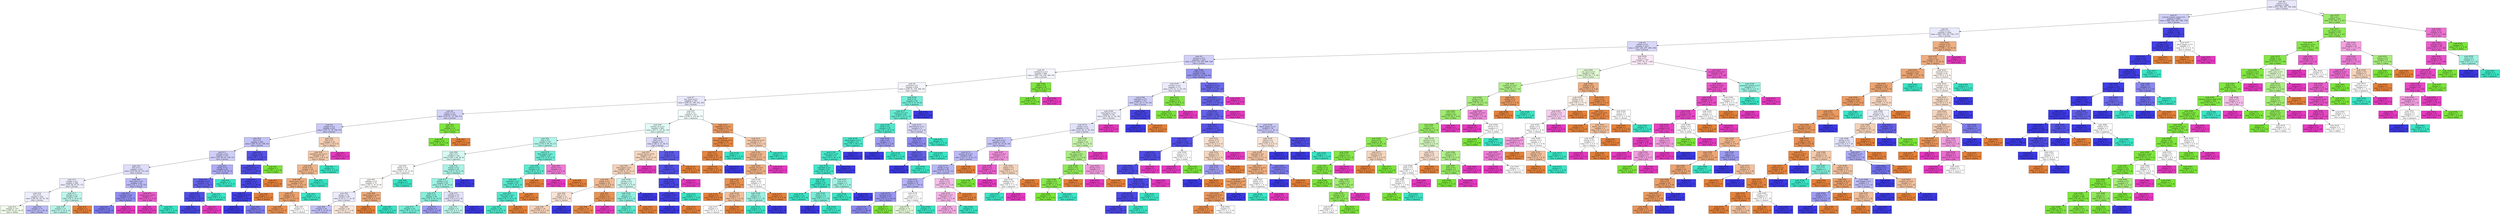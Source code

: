 digraph Tree {
node [shape=box, style="filled", color="black"] ;
0 [label=<node &#35;0<br/>cumin &le; 0.5<br/>samples = 2298<br/>value = [412, 568, 290, 769, 259]<br/>class = korean>, fillcolor="#3c39e51e"] ;
1 [label=<node &#35;1<br/>roasted_sesame_seed &le; 0.5<br/>samples = 1866<br/>value = [408, 229, 285, 766, 178]<br/>class = korean>, fillcolor="#3c39e53f"] ;
0 -> 1 [labeldistance=2.5, labelangle=45, headlabel="True"] ;
2 [label=<node &#35;2<br/>starch &le; 0.5<br/>samples = 1628<br/>value = [403, 229, 281, 538, 177]<br/>class = korean>, fillcolor="#3c39e51c"] ;
1 -> 2 ;
3 [label=<node &#35;3<br/>cilantro &le; 0.5<br/>samples = 1417<br/>value = [255, 228, 267, 499, 168]<br/>class = korean>, fillcolor="#3c39e533"] ;
2 -> 3 ;
4 [label=<node &#35;4<br/>cayenne &le; 0.5<br/>samples = 1254<br/>value = [218, 176, 258, 498, 104]<br/>class = korean>, fillcolor="#3c39e53d"] ;
3 -> 4 ;
5 [label=<node &#35;5<br/>cardamom &le; 0.5<br/>samples = 866<br/>value = [180, 124, 239, 268, 55]<br/>class = korean>, fillcolor="#3c39e50c"] ;
4 -> 5 ;
6 [label=<node &#35;6<br/>seaweed &le; 0.5<br/>samples = 832<br/>value = [180, 91, 239, 268, 54]<br/>class = korean>, fillcolor="#3c39e50c"] ;
5 -> 6 ;
7 [label=<node &#35;7<br/>soy_sauce &le; 0.5<br/>samples = 763<br/>value = [180, 91, 186, 252, 54]<br/>class = korean>, fillcolor="#3c39e51d"] ;
6 -> 7 ;
8 [label=<node &#35;8<br/>yogurt &le; 0.5<br/>samples = 442<br/>value = [76, 91, 70, 168, 37]<br/>class = korean>, fillcolor="#3c39e538"] ;
7 -> 8 ;
9 [label=<node &#35;9<br/>pepper &le; 0.5<br/>samples = 421<br/>value = [75, 71, 70, 168, 37]<br/>class = korean>, fillcolor="#3c39e545"] ;
8 -> 9 ;
10 [label=<node &#35;10<br/>nut &le; 0.5<br/>samples = 389<br/>value = [58, 70, 62, 168, 31]<br/>class = korean>, fillcolor="#3c39e54e"] ;
9 -> 10 ;
11 [label=<node &#35;11<br/>soybean &le; 0.5<br/>samples = 355<br/>value = [55, 69, 62, 138, 31]<br/>class = korean>, fillcolor="#3c39e53e"] ;
10 -> 11 ;
12 [label=<node &#35;12<br/>fish &le; 0.5<br/>samples = 310<br/>value = [55, 69, 46, 110, 30]<br/>class = korean>, fillcolor="#3c39e52b"] ;
11 -> 12 ;
13 [label=<node &#35;13<br/>vinegar &le; 0.5<br/>samples = 268<br/>value = [53, 68, 43, 87, 17]<br/>class = korean>, fillcolor="#3c39e518"] ;
12 -> 13 ;
14 [label=<node &#35;14<br/>rice &le; 0.5<br/>samples = 228<br/>value = [49, 63, 24, 78, 14]<br/>class = korean>, fillcolor="#3c39e517"] ;
13 -> 14 ;
15 [label=<node &#35;15<br/>samples = 157<br/>value = [32, 53, 21, 42, 9]<br/>class = indian>, fillcolor="#7be53918"] ;
14 -> 15 ;
16 [label=<node &#35;16<br/>samples = 71<br/>value = [17, 10, 3, 36, 5]<br/>class = korean>, fillcolor="#3c39e55a"] ;
14 -> 16 ;
17 [label=<node &#35;17<br/>chicken &le; 0.5<br/>samples = 40<br/>value = [4, 5, 19, 9, 3]<br/>class = japanese>, fillcolor="#39e5c552"] ;
13 -> 17 ;
18 [label=<node &#35;18<br/>samples = 37<br/>value = [1, 5, 19, 9, 3]<br/>class = japanese>, fillcolor="#39e5c55b"] ;
17 -> 18 ;
19 [label=<node &#35;19<br/>samples = 3<br/>value = [3, 0, 0, 0, 0]<br/>class = chinese>, fillcolor="#e58139ff"] ;
17 -> 19 ;
20 [label=<node &#35;20<br/>lime_juice &le; 0.5<br/>samples = 42<br/>value = [2, 1, 3, 23, 13]<br/>class = korean>, fillcolor="#3c39e558"] ;
12 -> 20 ;
21 [label=<node &#35;21<br/>coriander &le; 0.5<br/>samples = 35<br/>value = [2, 1, 2, 23, 7]<br/>class = korean>, fillcolor="#3c39e592"] ;
20 -> 21 ;
22 [label=<node &#35;22<br/>samples = 32<br/>value = [2, 1, 2, 23, 4]<br/>class = korean>, fillcolor="#3c39e5ad"] ;
21 -> 22 ;
23 [label=<node &#35;23<br/>samples = 3<br/>value = [0, 0, 0, 0, 3]<br/>class = thai>, fillcolor="#e539c0ff"] ;
21 -> 23 ;
24 [label=<node &#35;24<br/>orange_juice &le; 0.5<br/>samples = 7<br/>value = [0, 0, 1, 0, 6]<br/>class = thai>, fillcolor="#e539c0d4"] ;
20 -> 24 ;
25 [label=<node &#35;25<br/>samples = 6<br/>value = [0, 0, 0, 0, 6]<br/>class = thai>, fillcolor="#e539c0ff"] ;
24 -> 25 ;
26 [label=<node &#35;26<br/>samples = 1<br/>value = [0, 0, 1, 0, 0]<br/>class = japanese>, fillcolor="#39e5c5ff"] ;
24 -> 26 ;
27 [label=<node &#35;27<br/>barley &le; 0.5<br/>samples = 45<br/>value = [0, 0, 16, 28, 1]<br/>class = korean>, fillcolor="#3c39e56a"] ;
11 -> 27 ;
28 [label=<node &#35;28<br/>enokidake &le; 0.5<br/>samples = 34<br/>value = [0, 0, 5, 28, 1]<br/>class = korean>, fillcolor="#3c39e5ca"] ;
27 -> 28 ;
29 [label=<node &#35;29<br/>peanut &le; 0.5<br/>samples = 31<br/>value = [0, 0, 2, 28, 1]<br/>class = korean>, fillcolor="#3c39e5e5"] ;
28 -> 29 ;
30 [label=<node &#35;30<br/>samples = 30<br/>value = [0, 0, 2, 28, 0]<br/>class = korean>, fillcolor="#3c39e5ed"] ;
29 -> 30 ;
31 [label=<node &#35;31<br/>samples = 1<br/>value = [0, 0, 0, 0, 1]<br/>class = thai>, fillcolor="#e539c0ff"] ;
29 -> 31 ;
32 [label=<node &#35;32<br/>samples = 3<br/>value = [0, 0, 3, 0, 0]<br/>class = japanese>, fillcolor="#39e5c5ff"] ;
28 -> 32 ;
33 [label=<node &#35;33<br/>samples = 11<br/>value = [0, 0, 11, 0, 0]<br/>class = japanese>, fillcolor="#39e5c5ff"] ;
27 -> 33 ;
34 [label=<node &#35;34<br/>cashew &le; 0.5<br/>samples = 34<br/>value = [3, 1, 0, 30, 0]<br/>class = korean>, fillcolor="#3c39e5de"] ;
10 -> 34 ;
35 [label=<node &#35;35<br/>chicken_broth &le; 0.5<br/>samples = 33<br/>value = [3, 0, 0, 30, 0]<br/>class = korean>, fillcolor="#3c39e5e6"] ;
34 -> 35 ;
36 [label=<node &#35;36<br/>shellfish &le; 0.5<br/>samples = 32<br/>value = [2, 0, 0, 30, 0]<br/>class = korean>, fillcolor="#3c39e5ee"] ;
35 -> 36 ;
37 [label=<node &#35;37<br/>cane_molasses &le; 0.5<br/>samples = 31<br/>value = [1, 0, 0, 30, 0]<br/>class = korean>, fillcolor="#3c39e5f6"] ;
36 -> 37 ;
38 [label=<node &#35;38<br/>samples = 27<br/>value = [0, 0, 0, 27, 0]<br/>class = korean>, fillcolor="#3c39e5ff"] ;
37 -> 38 ;
39 [label=<node &#35;39<br/>samples = 4<br/>value = [1, 0, 0, 3, 0]<br/>class = korean>, fillcolor="#3c39e5aa"] ;
37 -> 39 ;
40 [label=<node &#35;40<br/>samples = 1<br/>value = [1, 0, 0, 0, 0]<br/>class = chinese>, fillcolor="#e58139ff"] ;
36 -> 40 ;
41 [label=<node &#35;41<br/>samples = 1<br/>value = [1, 0, 0, 0, 0]<br/>class = chinese>, fillcolor="#e58139ff"] ;
35 -> 41 ;
42 [label=<node &#35;42<br/>samples = 1<br/>value = [0, 1, 0, 0, 0]<br/>class = indian>, fillcolor="#7be539ff"] ;
34 -> 42 ;
43 [label=<node &#35;43<br/>fish &le; 0.5<br/>samples = 32<br/>value = [17, 1, 8, 0, 6]<br/>class = chinese>, fillcolor="#e5813960"] ;
9 -> 43 ;
44 [label=<node &#35;44<br/>mandarin_peel &le; 0.5<br/>samples = 29<br/>value = [17, 1, 8, 0, 3]<br/>class = chinese>, fillcolor="#e581396d"] ;
43 -> 44 ;
45 [label=<node &#35;45<br/>bread &le; 0.5<br/>samples = 26<br/>value = [17, 1, 5, 0, 3]<br/>class = chinese>, fillcolor="#e5813992"] ;
44 -> 45 ;
46 [label=<node &#35;46<br/>lemon_juice &le; 0.5<br/>samples = 24<br/>value = [17, 1, 3, 0, 3]<br/>class = chinese>, fillcolor="#e58139aa"] ;
45 -> 46 ;
47 [label=<node &#35;47<br/>tomato &le; 0.5<br/>samples = 22<br/>value = [17, 1, 1, 0, 3]<br/>class = chinese>, fillcolor="#e58139bc"] ;
46 -> 47 ;
48 [label=<node &#35;48<br/>samples = 18<br/>value = [16, 0, 0, 0, 2]<br/>class = chinese>, fillcolor="#e58139df"] ;
47 -> 48 ;
49 [label=<node &#35;49<br/>samples = 4<br/>value = [1, 1, 1, 0, 1]<br/>class = chinese>, fillcolor="#e5813900"] ;
47 -> 49 ;
50 [label=<node &#35;50<br/>samples = 2<br/>value = [0, 0, 2, 0, 0]<br/>class = japanese>, fillcolor="#39e5c5ff"] ;
46 -> 50 ;
51 [label=<node &#35;51<br/>samples = 2<br/>value = [0, 0, 2, 0, 0]<br/>class = japanese>, fillcolor="#39e5c5ff"] ;
45 -> 51 ;
52 [label=<node &#35;52<br/>samples = 3<br/>value = [0, 0, 3, 0, 0]<br/>class = japanese>, fillcolor="#39e5c5ff"] ;
44 -> 52 ;
53 [label=<node &#35;53<br/>samples = 3<br/>value = [0, 0, 0, 0, 3]<br/>class = thai>, fillcolor="#e539c0ff"] ;
43 -> 53 ;
54 [label=<node &#35;54<br/>egg &le; 0.5<br/>samples = 21<br/>value = [1, 20, 0, 0, 0]<br/>class = indian>, fillcolor="#7be539f2"] ;
8 -> 54 ;
55 [label=<node &#35;55<br/>samples = 20<br/>value = [0, 20, 0, 0, 0]<br/>class = indian>, fillcolor="#7be539ff"] ;
54 -> 55 ;
56 [label=<node &#35;56<br/>samples = 1<br/>value = [1, 0, 0, 0, 0]<br/>class = chinese>, fillcolor="#e58139ff"] ;
54 -> 56 ;
57 [label=<node &#35;57<br/>pork &le; 0.5<br/>samples = 321<br/>value = [104, 0, 116, 84, 17]<br/>class = japanese>, fillcolor="#39e5c50e"] ;
7 -> 57 ;
58 [label=<node &#35;58<br/>sesame_oil &le; 0.5<br/>samples = 269<br/>value = [61, 0, 110, 82, 16]<br/>class = japanese>, fillcolor="#39e5c526"] ;
57 -> 58 ;
59 [label=<node &#35;59<br/>wine &le; 0.5<br/>samples = 187<br/>value = [33, 0, 99, 44, 11]<br/>class = japanese>, fillcolor="#39e5c562"] ;
58 -> 59 ;
60 [label=<node &#35;60<br/>sake &le; 0.5<br/>samples = 142<br/>value = [26, 0, 64, 44, 8]<br/>class = japanese>, fillcolor="#39e5c534"] ;
59 -> 60 ;
61 [label=<node &#35;61<br/>barley &le; 0.5<br/>samples = 80<br/>value = [24, 0, 25, 23, 8]<br/>class = japanese>, fillcolor="#39e5c505"] ;
60 -> 61 ;
62 [label=<node &#35;62<br/>cabbage &le; 0.5<br/>samples = 74<br/>value = [24, 0, 19, 23, 8]<br/>class = chinese>, fillcolor="#e5813905"] ;
61 -> 62 ;
63 [label=<node &#35;63<br/>ginger &le; 0.5<br/>samples = 66<br/>value = [18, 0, 17, 23, 8]<br/>class = korean>, fillcolor="#3c39e51b"] ;
62 -> 63 ;
64 [label=<node &#35;64<br/>samples = 42<br/>value = [8, 0, 10, 20, 4]<br/>class = korean>, fillcolor="#3c39e550"] ;
63 -> 64 ;
65 [label=<node &#35;65<br/>samples = 24<br/>value = [10, 0, 7, 3, 4]<br/>class = chinese>, fillcolor="#e581392d"] ;
63 -> 65 ;
66 [label=<node &#35;66<br/>black_pepper &le; 0.5<br/>samples = 8<br/>value = [6, 0, 2, 0, 0]<br/>class = chinese>, fillcolor="#e58139aa"] ;
62 -> 66 ;
67 [label=<node &#35;67<br/>samples = 6<br/>value = [6, 0, 0, 0, 0]<br/>class = chinese>, fillcolor="#e58139ff"] ;
66 -> 67 ;
68 [label=<node &#35;68<br/>samples = 2<br/>value = [0, 0, 2, 0, 0]<br/>class = japanese>, fillcolor="#39e5c5ff"] ;
66 -> 68 ;
69 [label=<node &#35;69<br/>samples = 6<br/>value = [0, 0, 6, 0, 0]<br/>class = japanese>, fillcolor="#39e5c5ff"] ;
61 -> 69 ;
70 [label=<node &#35;70<br/>tomato &le; 0.5<br/>samples = 62<br/>value = [2, 0, 39, 21, 0]<br/>class = japanese>, fillcolor="#39e5c570"] ;
60 -> 70 ;
71 [label=<node &#35;71<br/>chicken &le; 0.5<br/>samples = 60<br/>value = [2, 0, 39, 19, 0]<br/>class = japanese>, fillcolor="#39e5c57c"] ;
70 -> 71 ;
72 [label=<node &#35;72<br/>garlic &le; 0.5<br/>samples = 49<br/>value = [0, 0, 35, 14, 0]<br/>class = japanese>, fillcolor="#39e5c599"] ;
71 -> 72 ;
73 [label=<node &#35;73<br/>samples = 43<br/>value = [0, 0, 33, 10, 0]<br/>class = japanese>, fillcolor="#39e5c5b2"] ;
72 -> 73 ;
74 [label=<node &#35;74<br/>samples = 6<br/>value = [0, 0, 2, 4, 0]<br/>class = korean>, fillcolor="#3c39e57f"] ;
72 -> 74 ;
75 [label=<node &#35;75<br/>shiitake &le; 0.5<br/>samples = 11<br/>value = [2, 0, 4, 5, 0]<br/>class = korean>, fillcolor="#3c39e524"] ;
71 -> 75 ;
76 [label=<node &#35;76<br/>samples = 8<br/>value = [2, 0, 4, 2, 0]<br/>class = japanese>, fillcolor="#39e5c555"] ;
75 -> 76 ;
77 [label=<node &#35;77<br/>samples = 3<br/>value = [0, 0, 0, 3, 0]<br/>class = korean>, fillcolor="#3c39e5ff"] ;
75 -> 77 ;
78 [label=<node &#35;78<br/>samples = 2<br/>value = [0, 0, 0, 2, 0]<br/>class = korean>, fillcolor="#3c39e5ff"] ;
70 -> 78 ;
79 [label=<node &#35;79<br/>bell_pepper &le; 0.5<br/>samples = 45<br/>value = [7, 0, 35, 0, 3]<br/>class = japanese>, fillcolor="#39e5c5bc"] ;
59 -> 79 ;
80 [label=<node &#35;80<br/>peanut &le; 0.5<br/>samples = 41<br/>value = [6, 0, 35, 0, 0]<br/>class = japanese>, fillcolor="#39e5c5d3"] ;
79 -> 80 ;
81 [label=<node &#35;81<br/>vegetable &le; 0.5<br/>samples = 40<br/>value = [5, 0, 35, 0, 0]<br/>class = japanese>, fillcolor="#39e5c5db"] ;
80 -> 81 ;
82 [label=<node &#35;82<br/>beef_broth &le; 0.5<br/>samples = 39<br/>value = [4, 0, 35, 0, 0]<br/>class = japanese>, fillcolor="#39e5c5e2"] ;
81 -> 82 ;
83 [label=<node &#35;83<br/>samples = 38<br/>value = [3, 0, 35, 0, 0]<br/>class = japanese>, fillcolor="#39e5c5e9"] ;
82 -> 83 ;
84 [label=<node &#35;84<br/>samples = 1<br/>value = [1, 0, 0, 0, 0]<br/>class = chinese>, fillcolor="#e58139ff"] ;
82 -> 84 ;
85 [label=<node &#35;85<br/>samples = 1<br/>value = [1, 0, 0, 0, 0]<br/>class = chinese>, fillcolor="#e58139ff"] ;
81 -> 85 ;
86 [label=<node &#35;86<br/>samples = 1<br/>value = [1, 0, 0, 0, 0]<br/>class = chinese>, fillcolor="#e58139ff"] ;
80 -> 86 ;
87 [label=<node &#35;87<br/>carrot &le; 0.5<br/>samples = 4<br/>value = [1, 0, 0, 0, 3]<br/>class = thai>, fillcolor="#e539c0aa"] ;
79 -> 87 ;
88 [label=<node &#35;88<br/>samples = 3<br/>value = [0, 0, 0, 0, 3]<br/>class = thai>, fillcolor="#e539c0ff"] ;
87 -> 88 ;
89 [label=<node &#35;89<br/>samples = 1<br/>value = [1, 0, 0, 0, 0]<br/>class = chinese>, fillcolor="#e58139ff"] ;
87 -> 89 ;
90 [label=<node &#35;90<br/>beef &le; 0.5<br/>samples = 82<br/>value = [28, 0, 11, 38, 5]<br/>class = korean>, fillcolor="#3c39e52f"] ;
58 -> 90 ;
91 [label=<node &#35;91<br/>peanut_butter &le; 0.5<br/>samples = 51<br/>value = [25, 0, 10, 12, 4]<br/>class = chinese>, fillcolor="#e5813955"] ;
90 -> 91 ;
92 [label=<node &#35;92<br/>bell_pepper &le; 0.5<br/>samples = 48<br/>value = [25, 0, 10, 12, 1]<br/>class = chinese>, fillcolor="#e581395c"] ;
91 -> 92 ;
93 [label=<node &#35;93<br/>ginger &le; 0.5<br/>samples = 36<br/>value = [23, 0, 4, 8, 1]<br/>class = chinese>, fillcolor="#e5813989"] ;
92 -> 93 ;
94 [label=<node &#35;94<br/>fish &le; 0.5<br/>samples = 21<br/>value = [10, 0, 4, 7, 0]<br/>class = chinese>, fillcolor="#e5813937"] ;
93 -> 94 ;
95 [label=<node &#35;95<br/>samples = 19<br/>value = [10, 0, 4, 5, 0]<br/>class = chinese>, fillcolor="#e581395b"] ;
94 -> 95 ;
96 [label=<node &#35;96<br/>samples = 2<br/>value = [0, 0, 0, 2, 0]<br/>class = korean>, fillcolor="#3c39e5ff"] ;
94 -> 96 ;
97 [label=<node &#35;97<br/>leek &le; 0.5<br/>samples = 15<br/>value = [13, 0, 0, 1, 1]<br/>class = chinese>, fillcolor="#e58139db"] ;
93 -> 97 ;
98 [label=<node &#35;98<br/>samples = 14<br/>value = [13, 0, 0, 1, 0]<br/>class = chinese>, fillcolor="#e58139eb"] ;
97 -> 98 ;
99 [label=<node &#35;99<br/>samples = 1<br/>value = [0, 0, 0, 0, 1]<br/>class = thai>, fillcolor="#e539c0ff"] ;
97 -> 99 ;
100 [label=<node &#35;100<br/>shrimp &le; 0.5<br/>samples = 12<br/>value = [2, 0, 6, 4, 0]<br/>class = japanese>, fillcolor="#39e5c540"] ;
92 -> 100 ;
101 [label=<node &#35;101<br/>pea &le; 0.5<br/>samples = 9<br/>value = [2, 0, 6, 1, 0]<br/>class = japanese>, fillcolor="#39e5c592"] ;
100 -> 101 ;
102 [label=<node &#35;102<br/>samples = 7<br/>value = [0, 0, 6, 1, 0]<br/>class = japanese>, fillcolor="#39e5c5d4"] ;
101 -> 102 ;
103 [label=<node &#35;103<br/>samples = 2<br/>value = [2, 0, 0, 0, 0]<br/>class = chinese>, fillcolor="#e58139ff"] ;
101 -> 103 ;
104 [label=<node &#35;104<br/>samples = 3<br/>value = [0, 0, 0, 3, 0]<br/>class = korean>, fillcolor="#3c39e5ff"] ;
100 -> 104 ;
105 [label=<node &#35;105<br/>samples = 3<br/>value = [0, 0, 0, 0, 3]<br/>class = thai>, fillcolor="#e539c0ff"] ;
91 -> 105 ;
106 [label=<node &#35;106<br/>bean &le; 0.5<br/>samples = 31<br/>value = [3, 0, 1, 26, 1]<br/>class = korean>, fillcolor="#3c39e5d1"] ;
90 -> 106 ;
107 [label=<node &#35;107<br/>fish &le; 0.5<br/>samples = 29<br/>value = [1, 0, 1, 26, 1]<br/>class = korean>, fillcolor="#3c39e5e4"] ;
106 -> 107 ;
108 [label=<node &#35;108<br/>barley &le; 0.5<br/>samples = 28<br/>value = [1, 0, 1, 26, 0]<br/>class = korean>, fillcolor="#3c39e5ec"] ;
107 -> 108 ;
109 [label=<node &#35;109<br/>bell_pepper &le; 0.5<br/>samples = 27<br/>value = [1, 0, 0, 26, 0]<br/>class = korean>, fillcolor="#3c39e5f5"] ;
108 -> 109 ;
110 [label=<node &#35;110<br/>samples = 26<br/>value = [0, 0, 0, 26, 0]<br/>class = korean>, fillcolor="#3c39e5ff"] ;
109 -> 110 ;
111 [label=<node &#35;111<br/>samples = 1<br/>value = [1, 0, 0, 0, 0]<br/>class = chinese>, fillcolor="#e58139ff"] ;
109 -> 111 ;
112 [label=<node &#35;112<br/>samples = 1<br/>value = [0, 0, 1, 0, 0]<br/>class = japanese>, fillcolor="#39e5c5ff"] ;
108 -> 112 ;
113 [label=<node &#35;113<br/>samples = 1<br/>value = [0, 0, 0, 0, 1]<br/>class = thai>, fillcolor="#e539c0ff"] ;
107 -> 113 ;
114 [label=<node &#35;114<br/>samples = 2<br/>value = [2, 0, 0, 0, 0]<br/>class = chinese>, fillcolor="#e58139ff"] ;
106 -> 114 ;
115 [label=<node &#35;115<br/>vegetable_oil &le; 0.5<br/>samples = 52<br/>value = [43, 0, 6, 2, 1]<br/>class = chinese>, fillcolor="#e58139cd"] ;
57 -> 115 ;
116 [label=<node &#35;116<br/>chinese_cabbage &le; 0.5<br/>samples = 35<br/>value = [33, 0, 1, 1, 0]<br/>class = chinese>, fillcolor="#e58139f0"] ;
115 -> 116 ;
117 [label=<node &#35;117<br/>raisin &le; 0.5<br/>samples = 34<br/>value = [33, 0, 0, 1, 0]<br/>class = chinese>, fillcolor="#e58139f7"] ;
116 -> 117 ;
118 [label=<node &#35;118<br/>samples = 33<br/>value = [33, 0, 0, 0, 0]<br/>class = chinese>, fillcolor="#e58139ff"] ;
117 -> 118 ;
119 [label=<node &#35;119<br/>samples = 1<br/>value = [0, 0, 0, 1, 0]<br/>class = korean>, fillcolor="#3c39e5ff"] ;
117 -> 119 ;
120 [label=<node &#35;120<br/>samples = 1<br/>value = [0, 0, 1, 0, 0]<br/>class = japanese>, fillcolor="#39e5c5ff"] ;
116 -> 120 ;
121 [label=<node &#35;121<br/>cane_molasses &le; 0.5<br/>samples = 17<br/>value = [10, 0, 5, 1, 1]<br/>class = chinese>, fillcolor="#e581396a"] ;
115 -> 121 ;
122 [label=<node &#35;122<br/>macaroni &le; 0.5<br/>samples = 15<br/>value = [10, 0, 3, 1, 1]<br/>class = chinese>, fillcolor="#e5813995"] ;
121 -> 122 ;
123 [label=<node &#35;123<br/>sesame_oil &le; 0.5<br/>samples = 14<br/>value = [10, 0, 3, 1, 0]<br/>class = chinese>, fillcolor="#e58139a2"] ;
122 -> 123 ;
124 [label=<node &#35;124<br/>sake &le; 0.5<br/>samples = 9<br/>value = [8, 0, 1, 0, 0]<br/>class = chinese>, fillcolor="#e58139df"] ;
123 -> 124 ;
125 [label=<node &#35;125<br/>samples = 6<br/>value = [6, 0, 0, 0, 0]<br/>class = chinese>, fillcolor="#e58139ff"] ;
124 -> 125 ;
126 [label=<node &#35;126<br/>shrimp &le; 0.5<br/>samples = 3<br/>value = [2, 0, 1, 0, 0]<br/>class = chinese>, fillcolor="#e581397f"] ;
124 -> 126 ;
127 [label=<node &#35;127<br/>samples = 2<br/>value = [1, 0, 1, 0, 0]<br/>class = chinese>, fillcolor="#e5813900"] ;
126 -> 127 ;
128 [label=<node &#35;128<br/>samples = 1<br/>value = [1, 0, 0, 0, 0]<br/>class = chinese>, fillcolor="#e58139ff"] ;
126 -> 128 ;
129 [label=<node &#35;129<br/>pepper &le; 0.5<br/>samples = 5<br/>value = [2, 0, 2, 1, 0]<br/>class = chinese>, fillcolor="#e5813900"] ;
123 -> 129 ;
130 [label=<node &#35;130<br/>sake &le; 0.5<br/>samples = 3<br/>value = [0, 0, 2, 1, 0]<br/>class = japanese>, fillcolor="#39e5c57f"] ;
129 -> 130 ;
131 [label=<node &#35;131<br/>samples = 2<br/>value = [0, 0, 2, 0, 0]<br/>class = japanese>, fillcolor="#39e5c5ff"] ;
130 -> 131 ;
132 [label=<node &#35;132<br/>samples = 1<br/>value = [0, 0, 0, 1, 0]<br/>class = korean>, fillcolor="#3c39e5ff"] ;
130 -> 132 ;
133 [label=<node &#35;133<br/>samples = 2<br/>value = [2, 0, 0, 0, 0]<br/>class = chinese>, fillcolor="#e58139ff"] ;
129 -> 133 ;
134 [label=<node &#35;134<br/>samples = 1<br/>value = [0, 0, 0, 0, 1]<br/>class = thai>, fillcolor="#e539c0ff"] ;
122 -> 134 ;
135 [label=<node &#35;135<br/>samples = 2<br/>value = [0, 0, 2, 0, 0]<br/>class = japanese>, fillcolor="#39e5c5ff"] ;
121 -> 135 ;
136 [label=<node &#35;136<br/>beef &le; 0.5<br/>samples = 69<br/>value = [0, 0, 53, 16, 0]<br/>class = japanese>, fillcolor="#39e5c5b2"] ;
6 -> 136 ;
137 [label=<node &#35;137<br/>sesame_oil &le; 0.5<br/>samples = 64<br/>value = [0, 0, 53, 11, 0]<br/>class = japanese>, fillcolor="#39e5c5ca"] ;
136 -> 137 ;
138 [label=<node &#35;138<br/>wheat &le; 0.5<br/>samples = 55<br/>value = [0, 0, 49, 6, 0]<br/>class = japanese>, fillcolor="#39e5c5e0"] ;
137 -> 138 ;
139 [label=<node &#35;139<br/>black_pepper &le; 0.5<br/>samples = 52<br/>value = [0, 0, 48, 4, 0]<br/>class = japanese>, fillcolor="#39e5c5ea"] ;
138 -> 139 ;
140 [label=<node &#35;140<br/>black_bean &le; 0.5<br/>samples = 51<br/>value = [0, 0, 48, 3, 0]<br/>class = japanese>, fillcolor="#39e5c5ef"] ;
139 -> 140 ;
141 [label=<node &#35;141<br/>vegetable &le; 0.5<br/>samples = 50<br/>value = [0, 0, 48, 2, 0]<br/>class = japanese>, fillcolor="#39e5c5f4"] ;
140 -> 141 ;
142 [label=<node &#35;142<br/>kelp &le; 0.5<br/>samples = 47<br/>value = [0, 0, 46, 1, 0]<br/>class = japanese>, fillcolor="#39e5c5f9"] ;
141 -> 142 ;
143 [label=<node &#35;143<br/>samples = 43<br/>value = [0, 0, 43, 0, 0]<br/>class = japanese>, fillcolor="#39e5c5ff"] ;
142 -> 143 ;
144 [label=<node &#35;144<br/>radish &le; 0.5<br/>samples = 4<br/>value = [0, 0, 3, 1, 0]<br/>class = japanese>, fillcolor="#39e5c5aa"] ;
142 -> 144 ;
145 [label=<node &#35;145<br/>samples = 1<br/>value = [0, 0, 0, 1, 0]<br/>class = korean>, fillcolor="#3c39e5ff"] ;
144 -> 145 ;
146 [label=<node &#35;146<br/>samples = 3<br/>value = [0, 0, 3, 0, 0]<br/>class = japanese>, fillcolor="#39e5c5ff"] ;
144 -> 146 ;
147 [label=<node &#35;147<br/>tuna &le; 0.5<br/>samples = 3<br/>value = [0, 0, 2, 1, 0]<br/>class = japanese>, fillcolor="#39e5c57f"] ;
141 -> 147 ;
148 [label=<node &#35;148<br/>samples = 2<br/>value = [0, 0, 2, 0, 0]<br/>class = japanese>, fillcolor="#39e5c5ff"] ;
147 -> 148 ;
149 [label=<node &#35;149<br/>samples = 1<br/>value = [0, 0, 0, 1, 0]<br/>class = korean>, fillcolor="#3c39e5ff"] ;
147 -> 149 ;
150 [label=<node &#35;150<br/>samples = 1<br/>value = [0, 0, 0, 1, 0]<br/>class = korean>, fillcolor="#3c39e5ff"] ;
140 -> 150 ;
151 [label=<node &#35;151<br/>samples = 1<br/>value = [0, 0, 0, 1, 0]<br/>class = korean>, fillcolor="#3c39e5ff"] ;
139 -> 151 ;
152 [label=<node &#35;152<br/>sake &le; 0.5<br/>samples = 3<br/>value = [0, 0, 1, 2, 0]<br/>class = korean>, fillcolor="#3c39e57f"] ;
138 -> 152 ;
153 [label=<node &#35;153<br/>samples = 2<br/>value = [0, 0, 0, 2, 0]<br/>class = korean>, fillcolor="#3c39e5ff"] ;
152 -> 153 ;
154 [label=<node &#35;154<br/>samples = 1<br/>value = [0, 0, 1, 0, 0]<br/>class = japanese>, fillcolor="#39e5c5ff"] ;
152 -> 154 ;
155 [label=<node &#35;155<br/>katsuobushi &le; 0.5<br/>samples = 9<br/>value = [0, 0, 4, 5, 0]<br/>class = korean>, fillcolor="#3c39e533"] ;
137 -> 155 ;
156 [label=<node &#35;156<br/>nut &le; 0.5<br/>samples = 7<br/>value = [0, 0, 2, 5, 0]<br/>class = korean>, fillcolor="#3c39e599"] ;
155 -> 156 ;
157 [label=<node &#35;157<br/>lettuce &le; 0.5<br/>samples = 6<br/>value = [0, 0, 1, 5, 0]<br/>class = korean>, fillcolor="#3c39e5cc"] ;
156 -> 157 ;
158 [label=<node &#35;158<br/>samples = 5<br/>value = [0, 0, 0, 5, 0]<br/>class = korean>, fillcolor="#3c39e5ff"] ;
157 -> 158 ;
159 [label=<node &#35;159<br/>samples = 1<br/>value = [0, 0, 1, 0, 0]<br/>class = japanese>, fillcolor="#39e5c5ff"] ;
157 -> 159 ;
160 [label=<node &#35;160<br/>samples = 1<br/>value = [0, 0, 1, 0, 0]<br/>class = japanese>, fillcolor="#39e5c5ff"] ;
156 -> 160 ;
161 [label=<node &#35;161<br/>samples = 2<br/>value = [0, 0, 2, 0, 0]<br/>class = japanese>, fillcolor="#39e5c5ff"] ;
155 -> 161 ;
162 [label=<node &#35;162<br/>samples = 5<br/>value = [0, 0, 0, 5, 0]<br/>class = korean>, fillcolor="#3c39e5ff"] ;
136 -> 162 ;
163 [label=<node &#35;163<br/>coffee &le; 0.5<br/>samples = 34<br/>value = [0, 33, 0, 0, 1]<br/>class = indian>, fillcolor="#7be539f7"] ;
5 -> 163 ;
164 [label=<node &#35;164<br/>samples = 33<br/>value = [0, 33, 0, 0, 0]<br/>class = indian>, fillcolor="#7be539ff"] ;
163 -> 164 ;
165 [label=<node &#35;165<br/>samples = 1<br/>value = [0, 0, 0, 0, 1]<br/>class = thai>, fillcolor="#e539c0ff"] ;
163 -> 165 ;
166 [label=<node &#35;166<br/>scallion &le; 0.5<br/>samples = 388<br/>value = [38, 52, 19, 230, 49]<br/>class = korean>, fillcolor="#3c39e587"] ;
4 -> 166 ;
167 [label=<node &#35;167<br/>turmeric &le; 0.5<br/>samples = 175<br/>value = [15, 51, 11, 63, 35]<br/>class = korean>, fillcolor="#3c39e519"] ;
166 -> 167 ;
168 [label=<node &#35;168<br/>vegetable &le; 0.5<br/>samples = 152<br/>value = [15, 29, 11, 63, 34]<br/>class = korean>, fillcolor="#3c39e53f"] ;
167 -> 168 ;
169 [label=<node &#35;169<br/>lemongrass &le; 0.5<br/>samples = 130<br/>value = [14, 29, 11, 42, 34]<br/>class = korean>, fillcolor="#3c39e515"] ;
168 -> 169 ;
170 [label=<node &#35;170<br/>tomato &le; 0.5<br/>samples = 119<br/>value = [14, 29, 11, 42, 23]<br/>class = korean>, fillcolor="#3c39e525"] ;
169 -> 170 ;
171 [label=<node &#35;171<br/>lime_juice &le; 0.5<br/>samples = 100<br/>value = [12, 18, 10, 42, 18]<br/>class = korean>, fillcolor="#3c39e54b"] ;
170 -> 171 ;
172 [label=<node &#35;172<br/>peanut_oil &le; 0.5<br/>samples = 89<br/>value = [10, 17, 9, 42, 11]<br/>class = korean>, fillcolor="#3c39e559"] ;
171 -> 172 ;
173 [label=<node &#35;173<br/>chicken &le; 0.5<br/>samples = 86<br/>value = [7, 17, 9, 42, 11]<br/>class = korean>, fillcolor="#3c39e55c"] ;
172 -> 173 ;
174 [label=<node &#35;174<br/>vinegar &le; 0.5<br/>samples = 74<br/>value = [6, 17, 7, 39, 5]<br/>class = korean>, fillcolor="#3c39e562"] ;
173 -> 174 ;
175 [label=<node &#35;175<br/>mustard &le; 0.5<br/>samples = 57<br/>value = [3, 12, 2, 36, 4]<br/>class = korean>, fillcolor="#3c39e588"] ;
174 -> 175 ;
176 [label=<node &#35;176<br/>samples = 54<br/>value = [3, 9, 2, 36, 4]<br/>class = korean>, fillcolor="#3c39e599"] ;
175 -> 176 ;
177 [label=<node &#35;177<br/>samples = 3<br/>value = [0, 3, 0, 0, 0]<br/>class = indian>, fillcolor="#7be539ff"] ;
175 -> 177 ;
178 [label=<node &#35;178<br/>rice &le; 0.5<br/>samples = 17<br/>value = [3, 5, 5, 3, 1]<br/>class = indian>, fillcolor="#7be53900"] ;
174 -> 178 ;
179 [label=<node &#35;179<br/>samples = 13<br/>value = [3, 5, 1, 3, 1]<br/>class = indian>, fillcolor="#7be53933"] ;
178 -> 179 ;
180 [label=<node &#35;180<br/>samples = 4<br/>value = [0, 0, 4, 0, 0]<br/>class = japanese>, fillcolor="#39e5c5ff"] ;
178 -> 180 ;
181 [label=<node &#35;181<br/>sherry &le; 0.5<br/>samples = 12<br/>value = [1, 0, 2, 3, 6]<br/>class = thai>, fillcolor="#e539c055"] ;
173 -> 181 ;
182 [label=<node &#35;182<br/>beef_broth &le; 0.5<br/>samples = 11<br/>value = [0, 0, 2, 3, 6]<br/>class = thai>, fillcolor="#e539c060"] ;
181 -> 182 ;
183 [label=<node &#35;183<br/>samples = 10<br/>value = [0, 0, 1, 3, 6]<br/>class = thai>, fillcolor="#e539c06d"] ;
182 -> 183 ;
184 [label=<node &#35;184<br/>samples = 1<br/>value = [0, 0, 1, 0, 0]<br/>class = japanese>, fillcolor="#39e5c5ff"] ;
182 -> 184 ;
185 [label=<node &#35;185<br/>samples = 1<br/>value = [1, 0, 0, 0, 0]<br/>class = chinese>, fillcolor="#e58139ff"] ;
181 -> 185 ;
186 [label=<node &#35;186<br/>samples = 3<br/>value = [3, 0, 0, 0, 0]<br/>class = chinese>, fillcolor="#e58139ff"] ;
172 -> 186 ;
187 [label=<node &#35;187<br/>sesame_oil &le; 0.5<br/>samples = 11<br/>value = [2, 1, 1, 0, 7]<br/>class = thai>, fillcolor="#e539c08e"] ;
171 -> 187 ;
188 [label=<node &#35;188<br/>garlic &le; 0.5<br/>samples = 7<br/>value = [0, 1, 0, 0, 6]<br/>class = thai>, fillcolor="#e539c0d4"] ;
187 -> 188 ;
189 [label=<node &#35;189<br/>samples = 1<br/>value = [0, 1, 0, 0, 0]<br/>class = indian>, fillcolor="#7be539ff"] ;
188 -> 189 ;
190 [label=<node &#35;190<br/>samples = 6<br/>value = [0, 0, 0, 0, 6]<br/>class = thai>, fillcolor="#e539c0ff"] ;
188 -> 190 ;
191 [label=<node &#35;191<br/>pepper &le; 0.5<br/>samples = 4<br/>value = [2, 0, 1, 0, 1]<br/>class = chinese>, fillcolor="#e5813955"] ;
187 -> 191 ;
192 [label=<node &#35;192<br/>cabbage &le; 0.5<br/>samples = 2<br/>value = [0, 0, 1, 0, 1]<br/>class = japanese>, fillcolor="#39e5c500"] ;
191 -> 192 ;
193 [label=<node &#35;193<br/>samples = 1<br/>value = [0, 0, 1, 0, 0]<br/>class = japanese>, fillcolor="#39e5c5ff"] ;
192 -> 193 ;
194 [label=<node &#35;194<br/>samples = 1<br/>value = [0, 0, 0, 0, 1]<br/>class = thai>, fillcolor="#e539c0ff"] ;
192 -> 194 ;
195 [label=<node &#35;195<br/>samples = 2<br/>value = [2, 0, 0, 0, 0]<br/>class = chinese>, fillcolor="#e58139ff"] ;
191 -> 195 ;
196 [label=<node &#35;196<br/>fish &le; 0.5<br/>samples = 19<br/>value = [2, 11, 1, 0, 5]<br/>class = indian>, fillcolor="#7be5396d"] ;
170 -> 196 ;
197 [label=<node &#35;197<br/>soy_sauce &le; 0.5<br/>samples = 16<br/>value = [2, 11, 1, 0, 2]<br/>class = indian>, fillcolor="#7be539a4"] ;
196 -> 197 ;
198 [label=<node &#35;198<br/>bacon &le; 0.5<br/>samples = 13<br/>value = [1, 11, 1, 0, 0]<br/>class = indian>, fillcolor="#7be539d4"] ;
197 -> 198 ;
199 [label=<node &#35;199<br/>scallop &le; 0.5<br/>samples = 12<br/>value = [0, 11, 1, 0, 0]<br/>class = indian>, fillcolor="#7be539e8"] ;
198 -> 199 ;
200 [label=<node &#35;200<br/>samples = 11<br/>value = [0, 11, 0, 0, 0]<br/>class = indian>, fillcolor="#7be539ff"] ;
199 -> 200 ;
201 [label=<node &#35;201<br/>samples = 1<br/>value = [0, 0, 1, 0, 0]<br/>class = japanese>, fillcolor="#39e5c5ff"] ;
199 -> 201 ;
202 [label=<node &#35;202<br/>samples = 1<br/>value = [1, 0, 0, 0, 0]<br/>class = chinese>, fillcolor="#e58139ff"] ;
198 -> 202 ;
203 [label=<node &#35;203<br/>shrimp &le; 0.5<br/>samples = 3<br/>value = [1, 0, 0, 0, 2]<br/>class = thai>, fillcolor="#e539c07f"] ;
197 -> 203 ;
204 [label=<node &#35;204<br/>samples = 2<br/>value = [0, 0, 0, 0, 2]<br/>class = thai>, fillcolor="#e539c0ff"] ;
203 -> 204 ;
205 [label=<node &#35;205<br/>samples = 1<br/>value = [1, 0, 0, 0, 0]<br/>class = chinese>, fillcolor="#e58139ff"] ;
203 -> 205 ;
206 [label=<node &#35;206<br/>samples = 3<br/>value = [0, 0, 0, 0, 3]<br/>class = thai>, fillcolor="#e539c0ff"] ;
196 -> 206 ;
207 [label=<node &#35;207<br/>samples = 11<br/>value = [0, 0, 0, 0, 11]<br/>class = thai>, fillcolor="#e539c0ff"] ;
169 -> 207 ;
208 [label=<node &#35;208<br/>celery_oil &le; 0.5<br/>samples = 22<br/>value = [1, 0, 0, 21, 0]<br/>class = korean>, fillcolor="#3c39e5f3"] ;
168 -> 208 ;
209 [label=<node &#35;209<br/>samples = 21<br/>value = [0, 0, 0, 21, 0]<br/>class = korean>, fillcolor="#3c39e5ff"] ;
208 -> 209 ;
210 [label=<node &#35;210<br/>samples = 1<br/>value = [1, 0, 0, 0, 0]<br/>class = chinese>, fillcolor="#e58139ff"] ;
208 -> 210 ;
211 [label=<node &#35;211<br/>basil &le; 0.5<br/>samples = 23<br/>value = [0, 22, 0, 0, 1]<br/>class = indian>, fillcolor="#7be539f3"] ;
167 -> 211 ;
212 [label=<node &#35;212<br/>samples = 22<br/>value = [0, 22, 0, 0, 0]<br/>class = indian>, fillcolor="#7be539ff"] ;
211 -> 212 ;
213 [label=<node &#35;213<br/>samples = 1<br/>value = [0, 0, 0, 0, 1]<br/>class = thai>, fillcolor="#e539c0ff"] ;
211 -> 213 ;
214 [label=<node &#35;214<br/>lemongrass &le; 0.5<br/>samples = 213<br/>value = [23, 1, 8, 167, 14]<br/>class = korean>, fillcolor="#3c39e5c1"] ;
166 -> 214 ;
215 [label=<node &#35;215<br/>peanut_butter &le; 0.5<br/>samples = 208<br/>value = [23, 1, 8, 167, 9]<br/>class = korean>, fillcolor="#3c39e5c6"] ;
214 -> 215 ;
216 [label=<node &#35;216<br/>vinegar &le; 0.5<br/>samples = 204<br/>value = [23, 1, 8, 167, 5]<br/>class = korean>, fillcolor="#3c39e5cb"] ;
215 -> 216 ;
217 [label=<node &#35;217<br/>bean &le; 0.5<br/>samples = 170<br/>value = [11, 1, 5, 149, 4]<br/>class = korean>, fillcolor="#3c39e5dd"] ;
216 -> 217 ;
218 [label=<node &#35;218<br/>mint &le; 0.5<br/>samples = 164<br/>value = [8, 1, 5, 147, 3]<br/>class = korean>, fillcolor="#3c39e5e3"] ;
217 -> 218 ;
219 [label=<node &#35;219<br/>coconut &le; 0.5<br/>samples = 162<br/>value = [8, 0, 5, 147, 2]<br/>class = korean>, fillcolor="#3c39e5e6"] ;
218 -> 219 ;
220 [label=<node &#35;220<br/>pepper &le; 0.5<br/>samples = 161<br/>value = [8, 0, 5, 147, 1]<br/>class = korean>, fillcolor="#3c39e5e8"] ;
219 -> 220 ;
221 [label=<node &#35;221<br/>litchi &le; 0.5<br/>samples = 160<br/>value = [8, 0, 5, 147, 0]<br/>class = korean>, fillcolor="#3c39e5e9"] ;
220 -> 221 ;
222 [label=<node &#35;222<br/>olive_oil &le; 0.5<br/>samples = 159<br/>value = [8, 0, 4, 147, 0]<br/>class = korean>, fillcolor="#3c39e5eb"] ;
221 -> 222 ;
223 [label=<node &#35;223<br/>samples = 158<br/>value = [8, 0, 3, 147, 0]<br/>class = korean>, fillcolor="#3c39e5ec"] ;
222 -> 223 ;
224 [label=<node &#35;224<br/>samples = 1<br/>value = [0, 0, 1, 0, 0]<br/>class = japanese>, fillcolor="#39e5c5ff"] ;
222 -> 224 ;
225 [label=<node &#35;225<br/>samples = 1<br/>value = [0, 0, 1, 0, 0]<br/>class = japanese>, fillcolor="#39e5c5ff"] ;
221 -> 225 ;
226 [label=<node &#35;226<br/>samples = 1<br/>value = [0, 0, 0, 0, 1]<br/>class = thai>, fillcolor="#e539c0ff"] ;
220 -> 226 ;
227 [label=<node &#35;227<br/>samples = 1<br/>value = [0, 0, 0, 0, 1]<br/>class = thai>, fillcolor="#e539c0ff"] ;
219 -> 227 ;
228 [label=<node &#35;228<br/>yogurt &le; 0.5<br/>samples = 2<br/>value = [0, 1, 0, 0, 1]<br/>class = indian>, fillcolor="#7be53900"] ;
218 -> 228 ;
229 [label=<node &#35;229<br/>samples = 1<br/>value = [0, 0, 0, 0, 1]<br/>class = thai>, fillcolor="#e539c0ff"] ;
228 -> 229 ;
230 [label=<node &#35;230<br/>samples = 1<br/>value = [0, 1, 0, 0, 0]<br/>class = indian>, fillcolor="#7be539ff"] ;
228 -> 230 ;
231 [label=<node &#35;231<br/>peanut &le; 0.5<br/>samples = 6<br/>value = [3, 0, 0, 2, 1]<br/>class = chinese>, fillcolor="#e5813940"] ;
217 -> 231 ;
232 [label=<node &#35;232<br/>ginger &le; 0.5<br/>samples = 5<br/>value = [3, 0, 0, 2, 0]<br/>class = chinese>, fillcolor="#e5813955"] ;
231 -> 232 ;
233 [label=<node &#35;233<br/>pork &le; 0.5<br/>samples = 3<br/>value = [1, 0, 0, 2, 0]<br/>class = korean>, fillcolor="#3c39e57f"] ;
232 -> 233 ;
234 [label=<node &#35;234<br/>samples = 2<br/>value = [0, 0, 0, 2, 0]<br/>class = korean>, fillcolor="#3c39e5ff"] ;
233 -> 234 ;
235 [label=<node &#35;235<br/>samples = 1<br/>value = [1, 0, 0, 0, 0]<br/>class = chinese>, fillcolor="#e58139ff"] ;
233 -> 235 ;
236 [label=<node &#35;236<br/>samples = 2<br/>value = [2, 0, 0, 0, 0]<br/>class = chinese>, fillcolor="#e58139ff"] ;
232 -> 236 ;
237 [label=<node &#35;237<br/>samples = 1<br/>value = [0, 0, 0, 0, 1]<br/>class = thai>, fillcolor="#e539c0ff"] ;
231 -> 237 ;
238 [label=<node &#35;238<br/>black_pepper &le; 0.5<br/>samples = 34<br/>value = [12, 0, 3, 18, 1]<br/>class = korean>, fillcolor="#3c39e546"] ;
216 -> 238 ;
239 [label=<node &#35;239<br/>radish &le; 0.5<br/>samples = 24<br/>value = [12, 0, 2, 9, 1]<br/>class = chinese>, fillcolor="#e5813933"] ;
238 -> 239 ;
240 [label=<node &#35;240<br/>vegetable &le; 0.5<br/>samples = 20<br/>value = [12, 0, 2, 5, 1]<br/>class = chinese>, fillcolor="#e5813977"] ;
239 -> 240 ;
241 [label=<node &#35;241<br/>cane_molasses &le; 0.5<br/>samples = 16<br/>value = [11, 0, 2, 2, 1]<br/>class = chinese>, fillcolor="#e58139a4"] ;
240 -> 241 ;
242 [label=<node &#35;242<br/>chinese_cabbage &le; 0.5<br/>samples = 14<br/>value = [11, 0, 1, 2, 0]<br/>class = chinese>, fillcolor="#e58139bf"] ;
241 -> 242 ;
243 [label=<node &#35;243<br/>sesame_seed &le; 0.5<br/>samples = 13<br/>value = [11, 0, 1, 1, 0]<br/>class = chinese>, fillcolor="#e58139d4"] ;
242 -> 243 ;
244 [label=<node &#35;244<br/>samples = 11<br/>value = [10, 0, 0, 1, 0]<br/>class = chinese>, fillcolor="#e58139e6"] ;
243 -> 244 ;
245 [label=<node &#35;245<br/>samples = 2<br/>value = [1, 0, 1, 0, 0]<br/>class = chinese>, fillcolor="#e5813900"] ;
243 -> 245 ;
246 [label=<node &#35;246<br/>samples = 1<br/>value = [0, 0, 0, 1, 0]<br/>class = korean>, fillcolor="#3c39e5ff"] ;
242 -> 246 ;
247 [label=<node &#35;247<br/>shallot &le; 0.5<br/>samples = 2<br/>value = [0, 0, 1, 0, 1]<br/>class = japanese>, fillcolor="#39e5c500"] ;
241 -> 247 ;
248 [label=<node &#35;248<br/>samples = 1<br/>value = [0, 0, 1, 0, 0]<br/>class = japanese>, fillcolor="#39e5c5ff"] ;
247 -> 248 ;
249 [label=<node &#35;249<br/>samples = 1<br/>value = [0, 0, 0, 0, 1]<br/>class = thai>, fillcolor="#e539c0ff"] ;
247 -> 249 ;
250 [label=<node &#35;250<br/>mushroom &le; 0.5<br/>samples = 4<br/>value = [1, 0, 0, 3, 0]<br/>class = korean>, fillcolor="#3c39e5aa"] ;
240 -> 250 ;
251 [label=<node &#35;251<br/>samples = 3<br/>value = [0, 0, 0, 3, 0]<br/>class = korean>, fillcolor="#3c39e5ff"] ;
250 -> 251 ;
252 [label=<node &#35;252<br/>samples = 1<br/>value = [1, 0, 0, 0, 0]<br/>class = chinese>, fillcolor="#e58139ff"] ;
250 -> 252 ;
253 [label=<node &#35;253<br/>samples = 4<br/>value = [0, 0, 0, 4, 0]<br/>class = korean>, fillcolor="#3c39e5ff"] ;
239 -> 253 ;
254 [label=<node &#35;254<br/>roasted_peanut &le; 0.5<br/>samples = 10<br/>value = [0, 0, 1, 9, 0]<br/>class = korean>, fillcolor="#3c39e5e3"] ;
238 -> 254 ;
255 [label=<node &#35;255<br/>samples = 9<br/>value = [0, 0, 0, 9, 0]<br/>class = korean>, fillcolor="#3c39e5ff"] ;
254 -> 255 ;
256 [label=<node &#35;256<br/>samples = 1<br/>value = [0, 0, 1, 0, 0]<br/>class = japanese>, fillcolor="#39e5c5ff"] ;
254 -> 256 ;
257 [label=<node &#35;257<br/>samples = 4<br/>value = [0, 0, 0, 0, 4]<br/>class = thai>, fillcolor="#e539c0ff"] ;
215 -> 257 ;
258 [label=<node &#35;258<br/>samples = 5<br/>value = [0, 0, 0, 0, 5]<br/>class = thai>, fillcolor="#e539c0ff"] ;
214 -> 258 ;
259 [label=<node &#35;259<br/>fish &le; 0.5<br/>samples = 163<br/>value = [37, 52, 9, 1, 64]<br/>class = thai>, fillcolor="#e539c01c"] ;
3 -> 259 ;
260 [label=<node &#35;260<br/>soy_sauce &le; 0.5<br/>samples = 109<br/>value = [34, 50, 7, 0, 18]<br/>class = indian>, fillcolor="#7be53936"] ;
259 -> 260 ;
261 [label=<node &#35;261<br/>sesame_oil &le; 0.5<br/>samples = 75<br/>value = [10, 50, 3, 0, 12]<br/>class = indian>, fillcolor="#7be5399a"] ;
260 -> 261 ;
262 [label=<node &#35;262<br/>shrimp &le; 0.5<br/>samples = 69<br/>value = [5, 50, 2, 0, 12]<br/>class = indian>, fillcolor="#7be539aa"] ;
261 -> 262 ;
263 [label=<node &#35;263<br/>wine &le; 0.5<br/>samples = 63<br/>value = [5, 49, 1, 0, 8]<br/>class = indian>, fillcolor="#7be539be"] ;
262 -> 263 ;
264 [label=<node &#35;264<br/>rice &le; 0.5<br/>samples = 61<br/>value = [5, 49, 1, 0, 6]<br/>class = indian>, fillcolor="#7be539c7"] ;
263 -> 264 ;
265 [label=<node &#35;265<br/>bean &le; 0.5<br/>samples = 49<br/>value = [3, 43, 0, 0, 3]<br/>class = indian>, fillcolor="#7be539de"] ;
264 -> 265 ;
266 [label=<node &#35;266<br/>beef &le; 0.5<br/>samples = 44<br/>value = [0, 41, 0, 0, 3]<br/>class = indian>, fillcolor="#7be539ec"] ;
265 -> 266 ;
267 [label=<node &#35;267<br/>chicken &le; 0.5<br/>samples = 43<br/>value = [0, 41, 0, 0, 2]<br/>class = indian>, fillcolor="#7be539f3"] ;
266 -> 267 ;
268 [label=<node &#35;268<br/>samples = 34<br/>value = [0, 34, 0, 0, 0]<br/>class = indian>, fillcolor="#7be539ff"] ;
267 -> 268 ;
269 [label=<node &#35;269<br/>scallion &le; 0.5<br/>samples = 9<br/>value = [0, 7, 0, 0, 2]<br/>class = indian>, fillcolor="#7be539b6"] ;
267 -> 269 ;
270 [label=<node &#35;270<br/>cayenne &le; 0.5<br/>samples = 8<br/>value = [0, 7, 0, 0, 1]<br/>class = indian>, fillcolor="#7be539db"] ;
269 -> 270 ;
271 [label=<node &#35;271<br/>samples = 2<br/>value = [0, 1, 0, 0, 1]<br/>class = indian>, fillcolor="#7be53900"] ;
270 -> 271 ;
272 [label=<node &#35;272<br/>samples = 6<br/>value = [0, 6, 0, 0, 0]<br/>class = indian>, fillcolor="#7be539ff"] ;
270 -> 272 ;
273 [label=<node &#35;273<br/>samples = 1<br/>value = [0, 0, 0, 0, 1]<br/>class = thai>, fillcolor="#e539c0ff"] ;
269 -> 273 ;
274 [label=<node &#35;274<br/>samples = 1<br/>value = [0, 0, 0, 0, 1]<br/>class = thai>, fillcolor="#e539c0ff"] ;
266 -> 274 ;
275 [label=<node &#35;275<br/>mustard &le; 0.5<br/>samples = 5<br/>value = [3, 2, 0, 0, 0]<br/>class = chinese>, fillcolor="#e5813955"] ;
265 -> 275 ;
276 [label=<node &#35;276<br/>samples = 3<br/>value = [3, 0, 0, 0, 0]<br/>class = chinese>, fillcolor="#e58139ff"] ;
275 -> 276 ;
277 [label=<node &#35;277<br/>samples = 2<br/>value = [0, 2, 0, 0, 0]<br/>class = indian>, fillcolor="#7be539ff"] ;
275 -> 277 ;
278 [label=<node &#35;278<br/>cayenne &le; 0.5<br/>samples = 12<br/>value = [2, 6, 1, 0, 3]<br/>class = indian>, fillcolor="#7be53955"] ;
264 -> 278 ;
279 [label=<node &#35;279<br/>ginger &le; 0.5<br/>samples = 5<br/>value = [2, 1, 1, 0, 1]<br/>class = chinese>, fillcolor="#e5813940"] ;
278 -> 279 ;
280 [label=<node &#35;280<br/>garlic &le; 0.5<br/>samples = 3<br/>value = [0, 1, 1, 0, 1]<br/>class = indian>, fillcolor="#7be53900"] ;
279 -> 280 ;
281 [label=<node &#35;281<br/>chive &le; 0.5<br/>samples = 2<br/>value = [0, 1, 1, 0, 0]<br/>class = indian>, fillcolor="#7be53900"] ;
280 -> 281 ;
282 [label=<node &#35;282<br/>samples = 1<br/>value = [0, 1, 0, 0, 0]<br/>class = indian>, fillcolor="#7be539ff"] ;
281 -> 282 ;
283 [label=<node &#35;283<br/>samples = 1<br/>value = [0, 0, 1, 0, 0]<br/>class = japanese>, fillcolor="#39e5c5ff"] ;
281 -> 283 ;
284 [label=<node &#35;284<br/>samples = 1<br/>value = [0, 0, 0, 0, 1]<br/>class = thai>, fillcolor="#e539c0ff"] ;
280 -> 284 ;
285 [label=<node &#35;285<br/>samples = 2<br/>value = [2, 0, 0, 0, 0]<br/>class = chinese>, fillcolor="#e58139ff"] ;
279 -> 285 ;
286 [label=<node &#35;286<br/>lettuce &le; 0.5<br/>samples = 7<br/>value = [0, 5, 0, 0, 2]<br/>class = indian>, fillcolor="#7be53999"] ;
278 -> 286 ;
287 [label=<node &#35;287<br/>yeast &le; 0.5<br/>samples = 6<br/>value = [0, 5, 0, 0, 1]<br/>class = indian>, fillcolor="#7be539cc"] ;
286 -> 287 ;
288 [label=<node &#35;288<br/>samples = 5<br/>value = [0, 5, 0, 0, 0]<br/>class = indian>, fillcolor="#7be539ff"] ;
287 -> 288 ;
289 [label=<node &#35;289<br/>samples = 1<br/>value = [0, 0, 0, 0, 1]<br/>class = thai>, fillcolor="#e539c0ff"] ;
287 -> 289 ;
290 [label=<node &#35;290<br/>samples = 1<br/>value = [0, 0, 0, 0, 1]<br/>class = thai>, fillcolor="#e539c0ff"] ;
286 -> 290 ;
291 [label=<node &#35;291<br/>samples = 2<br/>value = [0, 0, 0, 0, 2]<br/>class = thai>, fillcolor="#e539c0ff"] ;
263 -> 291 ;
292 [label=<node &#35;292<br/>vegetable_oil &le; 0.5<br/>samples = 6<br/>value = [0, 1, 1, 0, 4]<br/>class = thai>, fillcolor="#e539c099"] ;
262 -> 292 ;
293 [label=<node &#35;293<br/>samples = 4<br/>value = [0, 0, 0, 0, 4]<br/>class = thai>, fillcolor="#e539c0ff"] ;
292 -> 293 ;
294 [label=<node &#35;294<br/>lettuce &le; 0.5<br/>samples = 2<br/>value = [0, 1, 1, 0, 0]<br/>class = indian>, fillcolor="#7be53900"] ;
292 -> 294 ;
295 [label=<node &#35;295<br/>samples = 1<br/>value = [0, 1, 0, 0, 0]<br/>class = indian>, fillcolor="#7be539ff"] ;
294 -> 295 ;
296 [label=<node &#35;296<br/>samples = 1<br/>value = [0, 0, 1, 0, 0]<br/>class = japanese>, fillcolor="#39e5c5ff"] ;
294 -> 296 ;
297 [label=<node &#35;297<br/>shallot &le; 0.5<br/>samples = 6<br/>value = [5, 0, 1, 0, 0]<br/>class = chinese>, fillcolor="#e58139cc"] ;
261 -> 297 ;
298 [label=<node &#35;298<br/>samples = 5<br/>value = [5, 0, 0, 0, 0]<br/>class = chinese>, fillcolor="#e58139ff"] ;
297 -> 298 ;
299 [label=<node &#35;299<br/>samples = 1<br/>value = [0, 0, 1, 0, 0]<br/>class = japanese>, fillcolor="#39e5c5ff"] ;
297 -> 299 ;
300 [label=<node &#35;300<br/>scallion &le; 0.5<br/>samples = 34<br/>value = [24, 0, 4, 0, 6]<br/>class = chinese>, fillcolor="#e58139a4"] ;
260 -> 300 ;
301 [label=<node &#35;301<br/>chicken &le; 0.5<br/>samples = 14<br/>value = [6, 0, 3, 0, 5]<br/>class = chinese>, fillcolor="#e581391c"] ;
300 -> 301 ;
302 [label=<node &#35;302<br/>coconut &le; 0.5<br/>samples = 11<br/>value = [3, 0, 3, 0, 5]<br/>class = thai>, fillcolor="#e539c040"] ;
301 -> 302 ;
303 [label=<node &#35;303<br/>ginger &le; 0.5<br/>samples = 9<br/>value = [3, 0, 3, 0, 3]<br/>class = chinese>, fillcolor="#e5813900"] ;
302 -> 303 ;
304 [label=<node &#35;304<br/>peanut_butter &le; 0.5<br/>samples = 5<br/>value = [1, 0, 1, 0, 3]<br/>class = thai>, fillcolor="#e539c07f"] ;
303 -> 304 ;
305 [label=<node &#35;305<br/>sesame_oil &le; 0.5<br/>samples = 4<br/>value = [0, 0, 1, 0, 3]<br/>class = thai>, fillcolor="#e539c0aa"] ;
304 -> 305 ;
306 [label=<node &#35;306<br/>samples = 2<br/>value = [0, 0, 0, 0, 2]<br/>class = thai>, fillcolor="#e539c0ff"] ;
305 -> 306 ;
307 [label=<node &#35;307<br/>samples = 2<br/>value = [0, 0, 1, 0, 1]<br/>class = japanese>, fillcolor="#39e5c500"] ;
305 -> 307 ;
308 [label=<node &#35;308<br/>samples = 1<br/>value = [1, 0, 0, 0, 0]<br/>class = chinese>, fillcolor="#e58139ff"] ;
304 -> 308 ;
309 [label=<node &#35;309<br/>cayenne &le; 0.5<br/>samples = 4<br/>value = [2, 0, 2, 0, 0]<br/>class = chinese>, fillcolor="#e5813900"] ;
303 -> 309 ;
310 [label=<node &#35;310<br/>soybean &le; 0.5<br/>samples = 3<br/>value = [2, 0, 1, 0, 0]<br/>class = chinese>, fillcolor="#e581397f"] ;
309 -> 310 ;
311 [label=<node &#35;311<br/>samples = 2<br/>value = [2, 0, 0, 0, 0]<br/>class = chinese>, fillcolor="#e58139ff"] ;
310 -> 311 ;
312 [label=<node &#35;312<br/>samples = 1<br/>value = [0, 0, 1, 0, 0]<br/>class = japanese>, fillcolor="#39e5c5ff"] ;
310 -> 312 ;
313 [label=<node &#35;313<br/>samples = 1<br/>value = [0, 0, 1, 0, 0]<br/>class = japanese>, fillcolor="#39e5c5ff"] ;
309 -> 313 ;
314 [label=<node &#35;314<br/>samples = 2<br/>value = [0, 0, 0, 0, 2]<br/>class = thai>, fillcolor="#e539c0ff"] ;
302 -> 314 ;
315 [label=<node &#35;315<br/>samples = 3<br/>value = [3, 0, 0, 0, 0]<br/>class = chinese>, fillcolor="#e58139ff"] ;
301 -> 315 ;
316 [label=<node &#35;316<br/>carrot &le; 0.5<br/>samples = 20<br/>value = [18, 0, 1, 0, 1]<br/>class = chinese>, fillcolor="#e58139e4"] ;
300 -> 316 ;
317 [label=<node &#35;317<br/>sesame_seed &le; 0.5<br/>samples = 18<br/>value = [17, 0, 0, 0, 1]<br/>class = chinese>, fillcolor="#e58139f0"] ;
316 -> 317 ;
318 [label=<node &#35;318<br/>samples = 15<br/>value = [15, 0, 0, 0, 0]<br/>class = chinese>, fillcolor="#e58139ff"] ;
317 -> 318 ;
319 [label=<node &#35;319<br/>lemon_juice &le; 0.5<br/>samples = 3<br/>value = [2, 0, 0, 0, 1]<br/>class = chinese>, fillcolor="#e581397f"] ;
317 -> 319 ;
320 [label=<node &#35;320<br/>shrimp &le; 0.5<br/>samples = 2<br/>value = [1, 0, 0, 0, 1]<br/>class = chinese>, fillcolor="#e5813900"] ;
319 -> 320 ;
321 [label=<node &#35;321<br/>samples = 1<br/>value = [0, 0, 0, 0, 1]<br/>class = thai>, fillcolor="#e539c0ff"] ;
320 -> 321 ;
322 [label=<node &#35;322<br/>samples = 1<br/>value = [1, 0, 0, 0, 0]<br/>class = chinese>, fillcolor="#e58139ff"] ;
320 -> 322 ;
323 [label=<node &#35;323<br/>samples = 1<br/>value = [1, 0, 0, 0, 0]<br/>class = chinese>, fillcolor="#e58139ff"] ;
319 -> 323 ;
324 [label=<node &#35;324<br/>wine &le; 0.5<br/>samples = 2<br/>value = [1, 0, 1, 0, 0]<br/>class = chinese>, fillcolor="#e5813900"] ;
316 -> 324 ;
325 [label=<node &#35;325<br/>samples = 1<br/>value = [1, 0, 0, 0, 0]<br/>class = chinese>, fillcolor="#e58139ff"] ;
324 -> 325 ;
326 [label=<node &#35;326<br/>samples = 1<br/>value = [0, 0, 1, 0, 0]<br/>class = japanese>, fillcolor="#39e5c5ff"] ;
324 -> 326 ;
327 [label=<node &#35;327<br/>sesame_seed &le; 0.5<br/>samples = 54<br/>value = [3, 2, 2, 1, 46]<br/>class = thai>, fillcolor="#e539c0d7"] ;
259 -> 327 ;
328 [label=<node &#35;328<br/>sesame_oil &le; 0.5<br/>samples = 51<br/>value = [3, 2, 0, 1, 45]<br/>class = thai>, fillcolor="#e539c0df"] ;
327 -> 328 ;
329 [label=<node &#35;329<br/>cabbage &le; 0.5<br/>samples = 47<br/>value = [1, 2, 0, 1, 43]<br/>class = thai>, fillcolor="#e539c0e8"] ;
328 -> 329 ;
330 [label=<node &#35;330<br/>butter &le; 0.5<br/>samples = 45<br/>value = [0, 2, 0, 1, 42]<br/>class = thai>, fillcolor="#e539c0ed"] ;
329 -> 330 ;
331 [label=<node &#35;331<br/>crab &le; 0.5<br/>samples = 43<br/>value = [0, 1, 0, 1, 41]<br/>class = thai>, fillcolor="#e539c0f3"] ;
330 -> 331 ;
332 [label=<node &#35;332<br/>turmeric &le; 0.5<br/>samples = 40<br/>value = [0, 1, 0, 0, 39]<br/>class = thai>, fillcolor="#e539c0f8"] ;
331 -> 332 ;
333 [label=<node &#35;333<br/>samples = 37<br/>value = [0, 0, 0, 0, 37]<br/>class = thai>, fillcolor="#e539c0ff"] ;
332 -> 333 ;
334 [label=<node &#35;334<br/>scallion &le; 0.5<br/>samples = 3<br/>value = [0, 1, 0, 0, 2]<br/>class = thai>, fillcolor="#e539c07f"] ;
332 -> 334 ;
335 [label=<node &#35;335<br/>samples = 1<br/>value = [0, 1, 0, 0, 0]<br/>class = indian>, fillcolor="#7be539ff"] ;
334 -> 335 ;
336 [label=<node &#35;336<br/>samples = 2<br/>value = [0, 0, 0, 0, 2]<br/>class = thai>, fillcolor="#e539c0ff"] ;
334 -> 336 ;
337 [label=<node &#35;337<br/>pepper &le; 0.5<br/>samples = 3<br/>value = [0, 0, 0, 1, 2]<br/>class = thai>, fillcolor="#e539c07f"] ;
331 -> 337 ;
338 [label=<node &#35;338<br/>samples = 2<br/>value = [0, 0, 0, 0, 2]<br/>class = thai>, fillcolor="#e539c0ff"] ;
337 -> 338 ;
339 [label=<node &#35;339<br/>samples = 1<br/>value = [0, 0, 0, 1, 0]<br/>class = korean>, fillcolor="#3c39e5ff"] ;
337 -> 339 ;
340 [label=<node &#35;340<br/>ginger &le; 0.5<br/>samples = 2<br/>value = [0, 1, 0, 0, 1]<br/>class = indian>, fillcolor="#7be53900"] ;
330 -> 340 ;
341 [label=<node &#35;341<br/>samples = 1<br/>value = [0, 1, 0, 0, 0]<br/>class = indian>, fillcolor="#7be539ff"] ;
340 -> 341 ;
342 [label=<node &#35;342<br/>samples = 1<br/>value = [0, 0, 0, 0, 1]<br/>class = thai>, fillcolor="#e539c0ff"] ;
340 -> 342 ;
343 [label=<node &#35;343<br/>mint &le; 0.5<br/>samples = 2<br/>value = [1, 0, 0, 0, 1]<br/>class = chinese>, fillcolor="#e5813900"] ;
329 -> 343 ;
344 [label=<node &#35;344<br/>samples = 1<br/>value = [1, 0, 0, 0, 0]<br/>class = chinese>, fillcolor="#e58139ff"] ;
343 -> 344 ;
345 [label=<node &#35;345<br/>samples = 1<br/>value = [0, 0, 0, 0, 1]<br/>class = thai>, fillcolor="#e539c0ff"] ;
343 -> 345 ;
346 [label=<node &#35;346<br/>lime_juice &le; 0.5<br/>samples = 4<br/>value = [2, 0, 0, 0, 2]<br/>class = chinese>, fillcolor="#e5813900"] ;
328 -> 346 ;
347 [label=<node &#35;347<br/>samples = 2<br/>value = [2, 0, 0, 0, 0]<br/>class = chinese>, fillcolor="#e58139ff"] ;
346 -> 347 ;
348 [label=<node &#35;348<br/>samples = 2<br/>value = [0, 0, 0, 0, 2]<br/>class = thai>, fillcolor="#e539c0ff"] ;
346 -> 348 ;
349 [label=<node &#35;349<br/>parmesan_cheese &le; 0.5<br/>samples = 3<br/>value = [0, 0, 2, 0, 1]<br/>class = japanese>, fillcolor="#39e5c57f"] ;
327 -> 349 ;
350 [label=<node &#35;350<br/>samples = 2<br/>value = [0, 0, 2, 0, 0]<br/>class = japanese>, fillcolor="#39e5c5ff"] ;
349 -> 350 ;
351 [label=<node &#35;351<br/>samples = 1<br/>value = [0, 0, 0, 0, 1]<br/>class = thai>, fillcolor="#e539c0ff"] ;
349 -> 351 ;
352 [label=<node &#35;352<br/>coconut &le; 0.5<br/>samples = 211<br/>value = [148, 1, 14, 39, 9]<br/>class = chinese>, fillcolor="#e58139a2"] ;
2 -> 352 ;
353 [label=<node &#35;353<br/>fish &le; 0.5<br/>samples = 207<br/>value = [148, 1, 14, 39, 5]<br/>class = chinese>, fillcolor="#e58139a5"] ;
352 -> 353 ;
354 [label=<node &#35;354<br/>lime_juice &le; 0.5<br/>samples = 183<br/>value = [139, 1, 12, 31, 0]<br/>class = chinese>, fillcolor="#e58139b5"] ;
353 -> 354 ;
355 [label=<node &#35;355<br/>vegetable &le; 0.5<br/>samples = 180<br/>value = [139, 1, 9, 31, 0]<br/>class = chinese>, fillcolor="#e58139b9"] ;
354 -> 355 ;
356 [label=<node &#35;356<br/>grape_juice &le; 0.5<br/>samples = 149<br/>value = [121, 0, 9, 19, 0]<br/>class = chinese>, fillcolor="#e58139c8"] ;
355 -> 356 ;
357 [label=<node &#35;357<br/>meat &le; 0.5<br/>samples = 147<br/>value = [121, 0, 7, 19, 0]<br/>class = chinese>, fillcolor="#e58139cb"] ;
356 -> 357 ;
358 [label=<node &#35;358<br/>soy_sauce &le; 0.5<br/>samples = 145<br/>value = [121, 0, 7, 17, 0]<br/>class = chinese>, fillcolor="#e58139cf"] ;
357 -> 358 ;
359 [label=<node &#35;359<br/>nut &le; 0.5<br/>samples = 37<br/>value = [25, 0, 3, 9, 0]<br/>class = chinese>, fillcolor="#e5813992"] ;
358 -> 359 ;
360 [label=<node &#35;360<br/>milk &le; 0.5<br/>samples = 31<br/>value = [23, 0, 3, 5, 0]<br/>class = chinese>, fillcolor="#e58139b1"] ;
359 -> 360 ;
361 [label=<node &#35;361<br/>rice &le; 0.5<br/>samples = 30<br/>value = [23, 0, 2, 5, 0]<br/>class = chinese>, fillcolor="#e58139b8"] ;
360 -> 361 ;
362 [label=<node &#35;362<br/>tuna &le; 0.5<br/>samples = 29<br/>value = [23, 0, 2, 4, 0]<br/>class = chinese>, fillcolor="#e58139c2"] ;
361 -> 362 ;
363 [label=<node &#35;363<br/>mung_bean &le; 0.5<br/>samples = 28<br/>value = [23, 0, 2, 3, 0]<br/>class = chinese>, fillcolor="#e58139cc"] ;
362 -> 363 ;
364 [label=<node &#35;364<br/>samples = 27<br/>value = [23, 0, 2, 2, 0]<br/>class = chinese>, fillcolor="#e58139d6"] ;
363 -> 364 ;
365 [label=<node &#35;365<br/>samples = 1<br/>value = [0, 0, 0, 1, 0]<br/>class = korean>, fillcolor="#3c39e5ff"] ;
363 -> 365 ;
366 [label=<node &#35;366<br/>samples = 1<br/>value = [0, 0, 0, 1, 0]<br/>class = korean>, fillcolor="#3c39e5ff"] ;
362 -> 366 ;
367 [label=<node &#35;367<br/>samples = 1<br/>value = [0, 0, 0, 1, 0]<br/>class = korean>, fillcolor="#3c39e5ff"] ;
361 -> 367 ;
368 [label=<node &#35;368<br/>samples = 1<br/>value = [0, 0, 1, 0, 0]<br/>class = japanese>, fillcolor="#39e5c5ff"] ;
360 -> 368 ;
369 [label=<node &#35;369<br/>egg &le; 0.5<br/>samples = 6<br/>value = [2, 0, 0, 4, 0]<br/>class = korean>, fillcolor="#3c39e57f"] ;
359 -> 369 ;
370 [label=<node &#35;370<br/>samples = 3<br/>value = [0, 0, 0, 3, 0]<br/>class = korean>, fillcolor="#3c39e5ff"] ;
369 -> 370 ;
371 [label=<node &#35;371<br/>wheat &le; 0.5<br/>samples = 3<br/>value = [2, 0, 0, 1, 0]<br/>class = chinese>, fillcolor="#e581397f"] ;
369 -> 371 ;
372 [label=<node &#35;372<br/>samples = 2<br/>value = [2, 0, 0, 0, 0]<br/>class = chinese>, fillcolor="#e58139ff"] ;
371 -> 372 ;
373 [label=<node &#35;373<br/>samples = 1<br/>value = [0, 0, 0, 1, 0]<br/>class = korean>, fillcolor="#3c39e5ff"] ;
371 -> 373 ;
374 [label=<node &#35;374<br/>sake &le; 0.5<br/>samples = 108<br/>value = [96, 0, 4, 8, 0]<br/>class = chinese>, fillcolor="#e58139e0"] ;
358 -> 374 ;
375 [label=<node &#35;375<br/>brown_rice &le; 0.5<br/>samples = 89<br/>value = [85, 0, 1, 3, 0]<br/>class = chinese>, fillcolor="#e58139f3"] ;
374 -> 375 ;
376 [label=<node &#35;376<br/>mackerel &le; 0.5<br/>samples = 88<br/>value = [85, 0, 1, 2, 0]<br/>class = chinese>, fillcolor="#e58139f6"] ;
375 -> 376 ;
377 [label=<node &#35;377<br/>squid &le; 0.5<br/>samples = 87<br/>value = [85, 0, 1, 1, 0]<br/>class = chinese>, fillcolor="#e58139f9"] ;
376 -> 377 ;
378 [label=<node &#35;378<br/>celery &le; 0.5<br/>samples = 85<br/>value = [84, 0, 1, 0, 0]<br/>class = chinese>, fillcolor="#e58139fc"] ;
377 -> 378 ;
379 [label=<node &#35;379<br/>samples = 82<br/>value = [82, 0, 0, 0, 0]<br/>class = chinese>, fillcolor="#e58139ff"] ;
378 -> 379 ;
380 [label=<node &#35;380<br/>samples = 3<br/>value = [2, 0, 1, 0, 0]<br/>class = chinese>, fillcolor="#e581397f"] ;
378 -> 380 ;
381 [label=<node &#35;381<br/>octopus &le; 0.5<br/>samples = 2<br/>value = [1, 0, 0, 1, 0]<br/>class = chinese>, fillcolor="#e5813900"] ;
377 -> 381 ;
382 [label=<node &#35;382<br/>samples = 1<br/>value = [1, 0, 0, 0, 0]<br/>class = chinese>, fillcolor="#e58139ff"] ;
381 -> 382 ;
383 [label=<node &#35;383<br/>samples = 1<br/>value = [0, 0, 0, 1, 0]<br/>class = korean>, fillcolor="#3c39e5ff"] ;
381 -> 383 ;
384 [label=<node &#35;384<br/>samples = 1<br/>value = [0, 0, 0, 1, 0]<br/>class = korean>, fillcolor="#3c39e5ff"] ;
376 -> 384 ;
385 [label=<node &#35;385<br/>samples = 1<br/>value = [0, 0, 0, 1, 0]<br/>class = korean>, fillcolor="#3c39e5ff"] ;
375 -> 385 ;
386 [label=<node &#35;386<br/>garlic &le; 0.5<br/>samples = 19<br/>value = [11, 0, 3, 5, 0]<br/>class = chinese>, fillcolor="#e581396d"] ;
374 -> 386 ;
387 [label=<node &#35;387<br/>pea &le; 0.5<br/>samples = 4<br/>value = [1, 0, 3, 0, 0]<br/>class = japanese>, fillcolor="#39e5c5aa"] ;
386 -> 387 ;
388 [label=<node &#35;388<br/>samples = 3<br/>value = [0, 0, 3, 0, 0]<br/>class = japanese>, fillcolor="#39e5c5ff"] ;
387 -> 388 ;
389 [label=<node &#35;389<br/>samples = 1<br/>value = [1, 0, 0, 0, 0]<br/>class = chinese>, fillcolor="#e58139ff"] ;
387 -> 389 ;
390 [label=<node &#35;390<br/>soybean &le; 0.5<br/>samples = 15<br/>value = [10, 0, 0, 5, 0]<br/>class = chinese>, fillcolor="#e581397f"] ;
386 -> 390 ;
391 [label=<node &#35;391<br/>vegetable_oil &le; 0.5<br/>samples = 10<br/>value = [8, 0, 0, 2, 0]<br/>class = chinese>, fillcolor="#e58139bf"] ;
390 -> 391 ;
392 [label=<node &#35;392<br/>chicken &le; 0.5<br/>samples = 3<br/>value = [1, 0, 0, 2, 0]<br/>class = korean>, fillcolor="#3c39e57f"] ;
391 -> 392 ;
393 [label=<node &#35;393<br/>samples = 2<br/>value = [0, 0, 0, 2, 0]<br/>class = korean>, fillcolor="#3c39e5ff"] ;
392 -> 393 ;
394 [label=<node &#35;394<br/>samples = 1<br/>value = [1, 0, 0, 0, 0]<br/>class = chinese>, fillcolor="#e58139ff"] ;
392 -> 394 ;
395 [label=<node &#35;395<br/>samples = 7<br/>value = [7, 0, 0, 0, 0]<br/>class = chinese>, fillcolor="#e58139ff"] ;
391 -> 395 ;
396 [label=<node &#35;396<br/>bell_pepper &le; 0.5<br/>samples = 5<br/>value = [2, 0, 0, 3, 0]<br/>class = korean>, fillcolor="#3c39e555"] ;
390 -> 396 ;
397 [label=<node &#35;397<br/>beef &le; 0.5<br/>samples = 3<br/>value = [2, 0, 0, 1, 0]<br/>class = chinese>, fillcolor="#e581397f"] ;
396 -> 397 ;
398 [label=<node &#35;398<br/>samples = 2<br/>value = [2, 0, 0, 0, 0]<br/>class = chinese>, fillcolor="#e58139ff"] ;
397 -> 398 ;
399 [label=<node &#35;399<br/>samples = 1<br/>value = [0, 0, 0, 1, 0]<br/>class = korean>, fillcolor="#3c39e5ff"] ;
397 -> 399 ;
400 [label=<node &#35;400<br/>samples = 2<br/>value = [0, 0, 0, 2, 0]<br/>class = korean>, fillcolor="#3c39e5ff"] ;
396 -> 400 ;
401 [label=<node &#35;401<br/>samples = 2<br/>value = [0, 0, 0, 2, 0]<br/>class = korean>, fillcolor="#3c39e5ff"] ;
357 -> 401 ;
402 [label=<node &#35;402<br/>samples = 2<br/>value = [0, 0, 2, 0, 0]<br/>class = japanese>, fillcolor="#39e5c5ff"] ;
356 -> 402 ;
403 [label=<node &#35;403<br/>oyster &le; 0.5<br/>samples = 31<br/>value = [18, 1, 0, 12, 0]<br/>class = chinese>, fillcolor="#e5813951"] ;
355 -> 403 ;
404 [label=<node &#35;404<br/>onion &le; 0.5<br/>samples = 24<br/>value = [11, 1, 0, 12, 0]<br/>class = korean>, fillcolor="#3c39e514"] ;
403 -> 404 ;
405 [label=<node &#35;405<br/>carrot &le; 0.5<br/>samples = 18<br/>value = [11, 0, 0, 7, 0]<br/>class = chinese>, fillcolor="#e581395d"] ;
404 -> 405 ;
406 [label=<node &#35;406<br/>shrimp &le; 0.5<br/>samples = 13<br/>value = [6, 0, 0, 7, 0]<br/>class = korean>, fillcolor="#3c39e524"] ;
405 -> 406 ;
407 [label=<node &#35;407<br/>beef_broth &le; 0.5<br/>samples = 11<br/>value = [4, 0, 0, 7, 0]<br/>class = korean>, fillcolor="#3c39e56d"] ;
406 -> 407 ;
408 [label=<node &#35;408<br/>soybean &le; 0.5<br/>samples = 9<br/>value = [2, 0, 0, 7, 0]<br/>class = korean>, fillcolor="#3c39e5b6"] ;
407 -> 408 ;
409 [label=<node &#35;409<br/>samples = 6<br/>value = [0, 0, 0, 6, 0]<br/>class = korean>, fillcolor="#3c39e5ff"] ;
408 -> 409 ;
410 [label=<node &#35;410<br/>sesame_oil &le; 0.5<br/>samples = 3<br/>value = [2, 0, 0, 1, 0]<br/>class = chinese>, fillcolor="#e581397f"] ;
408 -> 410 ;
411 [label=<node &#35;411<br/>samples = 2<br/>value = [2, 0, 0, 0, 0]<br/>class = chinese>, fillcolor="#e58139ff"] ;
410 -> 411 ;
412 [label=<node &#35;412<br/>samples = 1<br/>value = [0, 0, 0, 1, 0]<br/>class = korean>, fillcolor="#3c39e5ff"] ;
410 -> 412 ;
413 [label=<node &#35;413<br/>samples = 2<br/>value = [2, 0, 0, 0, 0]<br/>class = chinese>, fillcolor="#e58139ff"] ;
407 -> 413 ;
414 [label=<node &#35;414<br/>samples = 2<br/>value = [2, 0, 0, 0, 0]<br/>class = chinese>, fillcolor="#e58139ff"] ;
406 -> 414 ;
415 [label=<node &#35;415<br/>samples = 5<br/>value = [5, 0, 0, 0, 0]<br/>class = chinese>, fillcolor="#e58139ff"] ;
405 -> 415 ;
416 [label=<node &#35;416<br/>coriander &le; 0.5<br/>samples = 6<br/>value = [0, 1, 0, 5, 0]<br/>class = korean>, fillcolor="#3c39e5cc"] ;
404 -> 416 ;
417 [label=<node &#35;417<br/>samples = 5<br/>value = [0, 0, 0, 5, 0]<br/>class = korean>, fillcolor="#3c39e5ff"] ;
416 -> 417 ;
418 [label=<node &#35;418<br/>samples = 1<br/>value = [0, 1, 0, 0, 0]<br/>class = indian>, fillcolor="#7be539ff"] ;
416 -> 418 ;
419 [label=<node &#35;419<br/>samples = 7<br/>value = [7, 0, 0, 0, 0]<br/>class = chinese>, fillcolor="#e58139ff"] ;
403 -> 419 ;
420 [label=<node &#35;420<br/>samples = 3<br/>value = [0, 0, 3, 0, 0]<br/>class = japanese>, fillcolor="#39e5c5ff"] ;
354 -> 420 ;
421 [label=<node &#35;421<br/>seaweed &le; 0.5<br/>samples = 24<br/>value = [9, 0, 2, 8, 5]<br/>class = chinese>, fillcolor="#e5813910"] ;
353 -> 421 ;
422 [label=<node &#35;422<br/>cucumber &le; 0.5<br/>samples = 22<br/>value = [9, 0, 0, 8, 5]<br/>class = chinese>, fillcolor="#e5813912"] ;
421 -> 422 ;
423 [label=<node &#35;423<br/>vegetable &le; 0.5<br/>samples = 19<br/>value = [9, 0, 0, 5, 5]<br/>class = chinese>, fillcolor="#e5813949"] ;
422 -> 423 ;
424 [label=<node &#35;424<br/>carrot &le; 0.5<br/>samples = 17<br/>value = [9, 0, 0, 3, 5]<br/>class = chinese>, fillcolor="#e5813955"] ;
423 -> 424 ;
425 [label=<node &#35;425<br/>vegetable_oil &le; 0.5<br/>samples = 13<br/>value = [8, 0, 0, 0, 5]<br/>class = chinese>, fillcolor="#e5813960"] ;
424 -> 425 ;
426 [label=<node &#35;426<br/>bell_pepper &le; 0.5<br/>samples = 7<br/>value = [6, 0, 0, 0, 1]<br/>class = chinese>, fillcolor="#e58139d4"] ;
425 -> 426 ;
427 [label=<node &#35;427<br/>samples = 6<br/>value = [6, 0, 0, 0, 0]<br/>class = chinese>, fillcolor="#e58139ff"] ;
426 -> 427 ;
428 [label=<node &#35;428<br/>samples = 1<br/>value = [0, 0, 0, 0, 1]<br/>class = thai>, fillcolor="#e539c0ff"] ;
426 -> 428 ;
429 [label=<node &#35;429<br/>sherry &le; 0.5<br/>samples = 6<br/>value = [2, 0, 0, 0, 4]<br/>class = thai>, fillcolor="#e539c07f"] ;
425 -> 429 ;
430 [label=<node &#35;430<br/>palm &le; 0.5<br/>samples = 5<br/>value = [1, 0, 0, 0, 4]<br/>class = thai>, fillcolor="#e539c0bf"] ;
429 -> 430 ;
431 [label=<node &#35;431<br/>samples = 3<br/>value = [0, 0, 0, 0, 3]<br/>class = thai>, fillcolor="#e539c0ff"] ;
430 -> 431 ;
432 [label=<node &#35;432<br/>samples = 2<br/>value = [1, 0, 0, 0, 1]<br/>class = chinese>, fillcolor="#e5813900"] ;
430 -> 432 ;
433 [label=<node &#35;433<br/>samples = 1<br/>value = [1, 0, 0, 0, 0]<br/>class = chinese>, fillcolor="#e58139ff"] ;
429 -> 433 ;
434 [label=<node &#35;434<br/>corn &le; 0.5<br/>samples = 4<br/>value = [1, 0, 0, 3, 0]<br/>class = korean>, fillcolor="#3c39e5aa"] ;
424 -> 434 ;
435 [label=<node &#35;435<br/>samples = 3<br/>value = [0, 0, 0, 3, 0]<br/>class = korean>, fillcolor="#3c39e5ff"] ;
434 -> 435 ;
436 [label=<node &#35;436<br/>samples = 1<br/>value = [1, 0, 0, 0, 0]<br/>class = chinese>, fillcolor="#e58139ff"] ;
434 -> 436 ;
437 [label=<node &#35;437<br/>samples = 2<br/>value = [0, 0, 0, 2, 0]<br/>class = korean>, fillcolor="#3c39e5ff"] ;
423 -> 437 ;
438 [label=<node &#35;438<br/>samples = 3<br/>value = [0, 0, 0, 3, 0]<br/>class = korean>, fillcolor="#3c39e5ff"] ;
422 -> 438 ;
439 [label=<node &#35;439<br/>samples = 2<br/>value = [0, 0, 2, 0, 0]<br/>class = japanese>, fillcolor="#39e5c5ff"] ;
421 -> 439 ;
440 [label=<node &#35;440<br/>samples = 4<br/>value = [0, 0, 0, 0, 4]<br/>class = thai>, fillcolor="#e539c0ff"] ;
352 -> 440 ;
441 [label=<node &#35;441<br/>cilantro &le; 0.5<br/>samples = 238<br/>value = [5, 0, 4, 228, 1]<br/>class = korean>, fillcolor="#3c39e5f4"] ;
1 -> 441 ;
442 [label=<node &#35;442<br/>red_wine &le; 0.5<br/>samples = 236<br/>value = [4, 0, 4, 228, 0]<br/>class = korean>, fillcolor="#3c39e5f6"] ;
441 -> 442 ;
443 [label=<node &#35;443<br/>wasabi &le; 0.5<br/>samples = 235<br/>value = [3, 0, 4, 228, 0]<br/>class = korean>, fillcolor="#3c39e5f7"] ;
442 -> 443 ;
444 [label=<node &#35;444<br/>enokidake &le; 0.5<br/>samples = 234<br/>value = [3, 0, 3, 228, 0]<br/>class = korean>, fillcolor="#3c39e5f8"] ;
443 -> 444 ;
445 [label=<node &#35;445<br/>tuna &le; 0.5<br/>samples = 228<br/>value = [2, 0, 2, 224, 0]<br/>class = korean>, fillcolor="#3c39e5fa"] ;
444 -> 445 ;
446 [label=<node &#35;446<br/>mustard &le; 0.5<br/>samples = 223<br/>value = [2, 0, 1, 220, 0]<br/>class = korean>, fillcolor="#3c39e5fc"] ;
445 -> 446 ;
447 [label=<node &#35;447<br/>beef_broth &le; 0.5<br/>samples = 217<br/>value = [2, 0, 0, 215, 0]<br/>class = korean>, fillcolor="#3c39e5fd"] ;
446 -> 447 ;
448 [label=<node &#35;448<br/>starch &le; 0.5<br/>samples = 209<br/>value = [1, 0, 0, 208, 0]<br/>class = korean>, fillcolor="#3c39e5fe"] ;
447 -> 448 ;
449 [label=<node &#35;449<br/>samples = 198<br/>value = [0, 0, 0, 198, 0]<br/>class = korean>, fillcolor="#3c39e5ff"] ;
448 -> 449 ;
450 [label=<node &#35;450<br/>vegetable_oil &le; 0.5<br/>samples = 11<br/>value = [1, 0, 0, 10, 0]<br/>class = korean>, fillcolor="#3c39e5e6"] ;
448 -> 450 ;
451 [label=<node &#35;451<br/>samples = 9<br/>value = [0, 0, 0, 9, 0]<br/>class = korean>, fillcolor="#3c39e5ff"] ;
450 -> 451 ;
452 [label=<node &#35;452<br/>onion &le; 0.5<br/>samples = 2<br/>value = [1, 0, 0, 1, 0]<br/>class = chinese>, fillcolor="#e5813900"] ;
450 -> 452 ;
453 [label=<node &#35;453<br/>samples = 1<br/>value = [1, 0, 0, 0, 0]<br/>class = chinese>, fillcolor="#e58139ff"] ;
452 -> 453 ;
454 [label=<node &#35;454<br/>samples = 1<br/>value = [0, 0, 0, 1, 0]<br/>class = korean>, fillcolor="#3c39e5ff"] ;
452 -> 454 ;
455 [label=<node &#35;455<br/>vinegar &le; 0.5<br/>samples = 8<br/>value = [1, 0, 0, 7, 0]<br/>class = korean>, fillcolor="#3c39e5db"] ;
447 -> 455 ;
456 [label=<node &#35;456<br/>samples = 7<br/>value = [0, 0, 0, 7, 0]<br/>class = korean>, fillcolor="#3c39e5ff"] ;
455 -> 456 ;
457 [label=<node &#35;457<br/>samples = 1<br/>value = [1, 0, 0, 0, 0]<br/>class = chinese>, fillcolor="#e58139ff"] ;
455 -> 457 ;
458 [label=<node &#35;458<br/>cucumber &le; 0.5<br/>samples = 6<br/>value = [0, 0, 1, 5, 0]<br/>class = korean>, fillcolor="#3c39e5cc"] ;
446 -> 458 ;
459 [label=<node &#35;459<br/>samples = 4<br/>value = [0, 0, 0, 4, 0]<br/>class = korean>, fillcolor="#3c39e5ff"] ;
458 -> 459 ;
460 [label=<node &#35;460<br/>scallion &le; 0.5<br/>samples = 2<br/>value = [0, 0, 1, 1, 0]<br/>class = japanese>, fillcolor="#39e5c500"] ;
458 -> 460 ;
461 [label=<node &#35;461<br/>samples = 1<br/>value = [0, 0, 0, 1, 0]<br/>class = korean>, fillcolor="#3c39e5ff"] ;
460 -> 461 ;
462 [label=<node &#35;462<br/>samples = 1<br/>value = [0, 0, 1, 0, 0]<br/>class = japanese>, fillcolor="#39e5c5ff"] ;
460 -> 462 ;
463 [label=<node &#35;463<br/>nut &le; 0.5<br/>samples = 5<br/>value = [0, 0, 1, 4, 0]<br/>class = korean>, fillcolor="#3c39e5bf"] ;
445 -> 463 ;
464 [label=<node &#35;464<br/>samples = 4<br/>value = [0, 0, 0, 4, 0]<br/>class = korean>, fillcolor="#3c39e5ff"] ;
463 -> 464 ;
465 [label=<node &#35;465<br/>samples = 1<br/>value = [0, 0, 1, 0, 0]<br/>class = japanese>, fillcolor="#39e5c5ff"] ;
463 -> 465 ;
466 [label=<node &#35;466<br/>kelp &le; 0.5<br/>samples = 6<br/>value = [1, 0, 1, 4, 0]<br/>class = korean>, fillcolor="#3c39e599"] ;
444 -> 466 ;
467 [label=<node &#35;467<br/>starch &le; 0.5<br/>samples = 5<br/>value = [1, 0, 0, 4, 0]<br/>class = korean>, fillcolor="#3c39e5bf"] ;
466 -> 467 ;
468 [label=<node &#35;468<br/>samples = 4<br/>value = [0, 0, 0, 4, 0]<br/>class = korean>, fillcolor="#3c39e5ff"] ;
467 -> 468 ;
469 [label=<node &#35;469<br/>samples = 1<br/>value = [1, 0, 0, 0, 0]<br/>class = chinese>, fillcolor="#e58139ff"] ;
467 -> 469 ;
470 [label=<node &#35;470<br/>samples = 1<br/>value = [0, 0, 1, 0, 0]<br/>class = japanese>, fillcolor="#39e5c5ff"] ;
466 -> 470 ;
471 [label=<node &#35;471<br/>samples = 1<br/>value = [0, 0, 1, 0, 0]<br/>class = japanese>, fillcolor="#39e5c5ff"] ;
443 -> 471 ;
472 [label=<node &#35;472<br/>samples = 1<br/>value = [1, 0, 0, 0, 0]<br/>class = chinese>, fillcolor="#e58139ff"] ;
442 -> 472 ;
473 [label=<node &#35;473<br/>black_pepper &le; 0.5<br/>samples = 2<br/>value = [1, 0, 0, 0, 1]<br/>class = chinese>, fillcolor="#e5813900"] ;
441 -> 473 ;
474 [label=<node &#35;474<br/>samples = 1<br/>value = [1, 0, 0, 0, 0]<br/>class = chinese>, fillcolor="#e58139ff"] ;
473 -> 474 ;
475 [label=<node &#35;475<br/>samples = 1<br/>value = [0, 0, 0, 0, 1]<br/>class = thai>, fillcolor="#e539c0ff"] ;
473 -> 475 ;
476 [label=<node &#35;476<br/>fish &le; 0.5<br/>samples = 432<br/>value = [4, 339, 5, 3, 81]<br/>class = indian>, fillcolor="#7be539bb"] ;
0 -> 476 [labeldistance=2.5, labelangle=-45, headlabel="False"] ;
477 [label=<node &#35;477<br/>soy_sauce &le; 0.5<br/>samples = 379<br/>value = [4, 331, 2, 1, 41]<br/>class = indian>, fillcolor="#7be539db"] ;
476 -> 477 ;
478 [label=<node &#35;478<br/>lemongrass &le; 0.5<br/>samples = 351<br/>value = [1, 324, 1, 1, 24]<br/>class = indian>, fillcolor="#7be539ea"] ;
477 -> 478 ;
479 [label=<node &#35;479<br/>shallot &le; 0.5<br/>samples = 345<br/>value = [1, 323, 1, 1, 19]<br/>class = indian>, fillcolor="#7be539ee"] ;
478 -> 479 ;
480 [label=<node &#35;480<br/>marjoram &le; 0.5<br/>samples = 332<br/>value = [0, 316, 1, 1, 14]<br/>class = indian>, fillcolor="#7be539f2"] ;
479 -> 480 ;
481 [label=<node &#35;481<br/>basil &le; 0.5<br/>samples = 330<br/>value = [0, 316, 1, 1, 12]<br/>class = indian>, fillcolor="#7be539f4"] ;
480 -> 481 ;
482 [label=<node &#35;482<br/>roasted_sesame_seed &le; 0.5<br/>samples = 325<br/>value = [0, 314, 1, 1, 9]<br/>class = indian>, fillcolor="#7be539f6"] ;
481 -> 482 ;
483 [label=<node &#35;483<br/>star_anise &le; 0.5<br/>samples = 324<br/>value = [0, 314, 0, 1, 9]<br/>class = indian>, fillcolor="#7be539f7"] ;
482 -> 483 ;
484 [label=<node &#35;484<br/>peanut_butter &le; 0.5<br/>samples = 323<br/>value = [0, 314, 0, 1, 8]<br/>class = indian>, fillcolor="#7be539f8"] ;
483 -> 484 ;
485 [label=<node &#35;485<br/>squash &le; 0.5<br/>samples = 319<br/>value = [0, 312, 0, 1, 6]<br/>class = indian>, fillcolor="#7be539f9"] ;
484 -> 485 ;
486 [label=<node &#35;486<br/>asparagus &le; 0.5<br/>samples = 317<br/>value = [0, 311, 0, 1, 5]<br/>class = indian>, fillcolor="#7be539fa"] ;
485 -> 486 ;
487 [label=<node &#35;487<br/>starch &le; 0.5<br/>samples = 315<br/>value = [0, 310, 0, 1, 4]<br/>class = indian>, fillcolor="#7be539fb"] ;
486 -> 487 ;
488 [label=<node &#35;488<br/>beef &le; 0.5<br/>samples = 311<br/>value = [0, 307, 0, 1, 3]<br/>class = indian>, fillcolor="#7be539fc"] ;
487 -> 488 ;
489 [label=<node &#35;489<br/>coconut &le; 0.5<br/>samples = 304<br/>value = [0, 301, 0, 0, 3]<br/>class = indian>, fillcolor="#7be539fc"] ;
488 -> 489 ;
490 [label=<node &#35;490<br/>samples = 251<br/>value = [0, 250, 0, 0, 1]<br/>class = indian>, fillcolor="#7be539fe"] ;
489 -> 490 ;
491 [label=<node &#35;491<br/>samples = 53<br/>value = [0, 51, 0, 0, 2]<br/>class = indian>, fillcolor="#7be539f5"] ;
489 -> 491 ;
492 [label=<node &#35;492<br/>pea &le; 0.5<br/>samples = 7<br/>value = [0, 6, 0, 1, 0]<br/>class = indian>, fillcolor="#7be539d4"] ;
488 -> 492 ;
493 [label=<node &#35;493<br/>samples = 6<br/>value = [0, 6, 0, 0, 0]<br/>class = indian>, fillcolor="#7be539ff"] ;
492 -> 493 ;
494 [label=<node &#35;494<br/>samples = 1<br/>value = [0, 0, 0, 1, 0]<br/>class = korean>, fillcolor="#3c39e5ff"] ;
492 -> 494 ;
495 [label=<node &#35;495<br/>zucchini &le; 0.5<br/>samples = 4<br/>value = [0, 3, 0, 0, 1]<br/>class = indian>, fillcolor="#7be539aa"] ;
487 -> 495 ;
496 [label=<node &#35;496<br/>samples = 3<br/>value = [0, 3, 0, 0, 0]<br/>class = indian>, fillcolor="#7be539ff"] ;
495 -> 496 ;
497 [label=<node &#35;497<br/>samples = 1<br/>value = [0, 0, 0, 0, 1]<br/>class = thai>, fillcolor="#e539c0ff"] ;
495 -> 497 ;
498 [label=<node &#35;498<br/>apple &le; 0.5<br/>samples = 2<br/>value = [0, 1, 0, 0, 1]<br/>class = indian>, fillcolor="#7be53900"] ;
486 -> 498 ;
499 [label=<node &#35;499<br/>samples = 1<br/>value = [0, 0, 0, 0, 1]<br/>class = thai>, fillcolor="#e539c0ff"] ;
498 -> 499 ;
500 [label=<node &#35;500<br/>samples = 1<br/>value = [0, 1, 0, 0, 0]<br/>class = indian>, fillcolor="#7be539ff"] ;
498 -> 500 ;
501 [label=<node &#35;501<br/>turnip &le; 0.5<br/>samples = 2<br/>value = [0, 1, 0, 0, 1]<br/>class = indian>, fillcolor="#7be53900"] ;
485 -> 501 ;
502 [label=<node &#35;502<br/>samples = 1<br/>value = [0, 0, 0, 0, 1]<br/>class = thai>, fillcolor="#e539c0ff"] ;
501 -> 502 ;
503 [label=<node &#35;503<br/>samples = 1<br/>value = [0, 1, 0, 0, 0]<br/>class = indian>, fillcolor="#7be539ff"] ;
501 -> 503 ;
504 [label=<node &#35;504<br/>wheat &le; 0.5<br/>samples = 4<br/>value = [0, 2, 0, 0, 2]<br/>class = indian>, fillcolor="#7be53900"] ;
484 -> 504 ;
505 [label=<node &#35;505<br/>samples = 2<br/>value = [0, 2, 0, 0, 0]<br/>class = indian>, fillcolor="#7be539ff"] ;
504 -> 505 ;
506 [label=<node &#35;506<br/>samples = 2<br/>value = [0, 0, 0, 0, 2]<br/>class = thai>, fillcolor="#e539c0ff"] ;
504 -> 506 ;
507 [label=<node &#35;507<br/>samples = 1<br/>value = [0, 0, 0, 0, 1]<br/>class = thai>, fillcolor="#e539c0ff"] ;
483 -> 507 ;
508 [label=<node &#35;508<br/>samples = 1<br/>value = [0, 0, 1, 0, 0]<br/>class = japanese>, fillcolor="#39e5c5ff"] ;
482 -> 508 ;
509 [label=<node &#35;509<br/>garlic &le; 0.5<br/>samples = 5<br/>value = [0, 2, 0, 0, 3]<br/>class = thai>, fillcolor="#e539c055"] ;
481 -> 509 ;
510 [label=<node &#35;510<br/>samples = 3<br/>value = [0, 0, 0, 0, 3]<br/>class = thai>, fillcolor="#e539c0ff"] ;
509 -> 510 ;
511 [label=<node &#35;511<br/>samples = 2<br/>value = [0, 2, 0, 0, 0]<br/>class = indian>, fillcolor="#7be539ff"] ;
509 -> 511 ;
512 [label=<node &#35;512<br/>samples = 2<br/>value = [0, 0, 0, 0, 2]<br/>class = thai>, fillcolor="#e539c0ff"] ;
480 -> 512 ;
513 [label=<node &#35;513<br/>white_wine &le; 0.5<br/>samples = 13<br/>value = [1, 7, 0, 0, 5]<br/>class = indian>, fillcolor="#7be53940"] ;
479 -> 513 ;
514 [label=<node &#35;514<br/>potato &le; 0.5<br/>samples = 10<br/>value = [1, 7, 0, 0, 2]<br/>class = indian>, fillcolor="#7be5399f"] ;
513 -> 514 ;
515 [label=<node &#35;515<br/>mint &le; 0.5<br/>samples = 9<br/>value = [0, 7, 0, 0, 2]<br/>class = indian>, fillcolor="#7be539b6"] ;
514 -> 515 ;
516 [label=<node &#35;516<br/>apricot &le; 0.5<br/>samples = 8<br/>value = [0, 7, 0, 0, 1]<br/>class = indian>, fillcolor="#7be539db"] ;
515 -> 516 ;
517 [label=<node &#35;517<br/>samples = 6<br/>value = [0, 6, 0, 0, 0]<br/>class = indian>, fillcolor="#7be539ff"] ;
516 -> 517 ;
518 [label=<node &#35;518<br/>samples = 2<br/>value = [0, 1, 0, 0, 1]<br/>class = indian>, fillcolor="#7be53900"] ;
516 -> 518 ;
519 [label=<node &#35;519<br/>samples = 1<br/>value = [0, 0, 0, 0, 1]<br/>class = thai>, fillcolor="#e539c0ff"] ;
515 -> 519 ;
520 [label=<node &#35;520<br/>samples = 1<br/>value = [1, 0, 0, 0, 0]<br/>class = chinese>, fillcolor="#e58139ff"] ;
514 -> 520 ;
521 [label=<node &#35;521<br/>samples = 3<br/>value = [0, 0, 0, 0, 3]<br/>class = thai>, fillcolor="#e539c0ff"] ;
513 -> 521 ;
522 [label=<node &#35;522<br/>scallion &le; 0.5<br/>samples = 6<br/>value = [0, 1, 0, 0, 5]<br/>class = thai>, fillcolor="#e539c0cc"] ;
478 -> 522 ;
523 [label=<node &#35;523<br/>samples = 4<br/>value = [0, 0, 0, 0, 4]<br/>class = thai>, fillcolor="#e539c0ff"] ;
522 -> 523 ;
524 [label=<node &#35;524<br/>samples = 2<br/>value = [0, 1, 0, 0, 1]<br/>class = indian>, fillcolor="#7be53900"] ;
522 -> 524 ;
525 [label=<node &#35;525<br/>potato &le; 0.5<br/>samples = 28<br/>value = [3, 7, 1, 0, 17]<br/>class = thai>, fillcolor="#e539c079"] ;
477 -> 525 ;
526 [label=<node &#35;526<br/>starch &le; 0.5<br/>samples = 24<br/>value = [2, 4, 1, 0, 17]<br/>class = thai>, fillcolor="#e539c0a6"] ;
525 -> 526 ;
527 [label=<node &#35;527<br/>cauliflower &le; 0.5<br/>samples = 20<br/>value = [0, 4, 0, 0, 16]<br/>class = thai>, fillcolor="#e539c0bf"] ;
526 -> 527 ;
528 [label=<node &#35;528<br/>cod &le; 0.5<br/>samples = 19<br/>value = [0, 3, 0, 0, 16]<br/>class = thai>, fillcolor="#e539c0cf"] ;
527 -> 528 ;
529 [label=<node &#35;529<br/>sweet_potato &le; 0.5<br/>samples = 18<br/>value = [0, 2, 0, 0, 16]<br/>class = thai>, fillcolor="#e539c0df"] ;
528 -> 529 ;
530 [label=<node &#35;530<br/>scallop &le; 0.5<br/>samples = 16<br/>value = [0, 1, 0, 0, 15]<br/>class = thai>, fillcolor="#e539c0ee"] ;
529 -> 530 ;
531 [label=<node &#35;531<br/>samples = 14<br/>value = [0, 0, 0, 0, 14]<br/>class = thai>, fillcolor="#e539c0ff"] ;
530 -> 531 ;
532 [label=<node &#35;532<br/>samples = 2<br/>value = [0, 1, 0, 0, 1]<br/>class = indian>, fillcolor="#7be53900"] ;
530 -> 532 ;
533 [label=<node &#35;533<br/>samples = 2<br/>value = [0, 1, 0, 0, 1]<br/>class = indian>, fillcolor="#7be53900"] ;
529 -> 533 ;
534 [label=<node &#35;534<br/>samples = 1<br/>value = [0, 1, 0, 0, 0]<br/>class = indian>, fillcolor="#7be539ff"] ;
528 -> 534 ;
535 [label=<node &#35;535<br/>samples = 1<br/>value = [0, 1, 0, 0, 0]<br/>class = indian>, fillcolor="#7be539ff"] ;
527 -> 535 ;
536 [label=<node &#35;536<br/>ginger &le; 0.5<br/>samples = 4<br/>value = [2, 0, 1, 0, 1]<br/>class = chinese>, fillcolor="#e5813955"] ;
526 -> 536 ;
537 [label=<node &#35;537<br/>lime_juice &le; 0.5<br/>samples = 2<br/>value = [0, 0, 1, 0, 1]<br/>class = japanese>, fillcolor="#39e5c500"] ;
536 -> 537 ;
538 [label=<node &#35;538<br/>samples = 1<br/>value = [0, 0, 1, 0, 0]<br/>class = japanese>, fillcolor="#39e5c5ff"] ;
537 -> 538 ;
539 [label=<node &#35;539<br/>samples = 1<br/>value = [0, 0, 0, 0, 1]<br/>class = thai>, fillcolor="#e539c0ff"] ;
537 -> 539 ;
540 [label=<node &#35;540<br/>samples = 2<br/>value = [2, 0, 0, 0, 0]<br/>class = chinese>, fillcolor="#e58139ff"] ;
536 -> 540 ;
541 [label=<node &#35;541<br/>tomato &le; 0.5<br/>samples = 4<br/>value = [1, 3, 0, 0, 0]<br/>class = indian>, fillcolor="#7be539aa"] ;
525 -> 541 ;
542 [label=<node &#35;542<br/>samples = 3<br/>value = [0, 3, 0, 0, 0]<br/>class = indian>, fillcolor="#7be539ff"] ;
541 -> 542 ;
543 [label=<node &#35;543<br/>samples = 1<br/>value = [1, 0, 0, 0, 0]<br/>class = chinese>, fillcolor="#e58139ff"] ;
541 -> 543 ;
544 [label=<node &#35;544<br/>yogurt &le; 0.5<br/>samples = 53<br/>value = [0, 8, 3, 2, 40]<br/>class = thai>, fillcolor="#e539c0b5"] ;
476 -> 544 ;
545 [label=<node &#35;545<br/>soybean &le; 0.5<br/>samples = 48<br/>value = [0, 3, 3, 2, 40]<br/>class = thai>, fillcolor="#e539c0d2"] ;
544 -> 545 ;
546 [label=<node &#35;546<br/>mango &le; 0.5<br/>samples = 45<br/>value = [0, 3, 1, 1, 40]<br/>class = thai>, fillcolor="#e539c0e1"] ;
545 -> 546 ;
547 [label=<node &#35;547<br/>olive_oil &le; 0.5<br/>samples = 44<br/>value = [0, 2, 1, 1, 40]<br/>class = thai>, fillcolor="#e539c0e7"] ;
546 -> 547 ;
548 [label=<node &#35;548<br/>coconut &le; 0.5<br/>samples = 43<br/>value = [0, 1, 1, 1, 40]<br/>class = thai>, fillcolor="#e539c0ed"] ;
547 -> 548 ;
549 [label=<node &#35;549<br/>black_pepper &le; 0.5<br/>samples = 5<br/>value = [0, 0, 1, 1, 3]<br/>class = thai>, fillcolor="#e539c07f"] ;
548 -> 549 ;
550 [label=<node &#35;550<br/>samples = 3<br/>value = [0, 0, 0, 0, 3]<br/>class = thai>, fillcolor="#e539c0ff"] ;
549 -> 550 ;
551 [label=<node &#35;551<br/>lemon &le; 0.5<br/>samples = 2<br/>value = [0, 0, 1, 1, 0]<br/>class = japanese>, fillcolor="#39e5c500"] ;
549 -> 551 ;
552 [label=<node &#35;552<br/>samples = 1<br/>value = [0, 0, 0, 1, 0]<br/>class = korean>, fillcolor="#3c39e5ff"] ;
551 -> 552 ;
553 [label=<node &#35;553<br/>samples = 1<br/>value = [0, 0, 1, 0, 0]<br/>class = japanese>, fillcolor="#39e5c5ff"] ;
551 -> 553 ;
554 [label=<node &#35;554<br/>beef_broth &le; 0.5<br/>samples = 38<br/>value = [0, 1, 0, 0, 37]<br/>class = thai>, fillcolor="#e539c0f8"] ;
548 -> 554 ;
555 [label=<node &#35;555<br/>samples = 37<br/>value = [0, 0, 0, 0, 37]<br/>class = thai>, fillcolor="#e539c0ff"] ;
554 -> 555 ;
556 [label=<node &#35;556<br/>samples = 1<br/>value = [0, 1, 0, 0, 0]<br/>class = indian>, fillcolor="#7be539ff"] ;
554 -> 556 ;
557 [label=<node &#35;557<br/>samples = 1<br/>value = [0, 1, 0, 0, 0]<br/>class = indian>, fillcolor="#7be539ff"] ;
547 -> 557 ;
558 [label=<node &#35;558<br/>samples = 1<br/>value = [0, 1, 0, 0, 0]<br/>class = indian>, fillcolor="#7be539ff"] ;
546 -> 558 ;
559 [label=<node &#35;559<br/>wine &le; 0.5<br/>samples = 3<br/>value = [0, 0, 2, 1, 0]<br/>class = japanese>, fillcolor="#39e5c57f"] ;
545 -> 559 ;
560 [label=<node &#35;560<br/>samples = 1<br/>value = [0, 0, 0, 1, 0]<br/>class = korean>, fillcolor="#3c39e5ff"] ;
559 -> 560 ;
561 [label=<node &#35;561<br/>samples = 2<br/>value = [0, 0, 2, 0, 0]<br/>class = japanese>, fillcolor="#39e5c5ff"] ;
559 -> 561 ;
562 [label=<node &#35;562<br/>samples = 5<br/>value = [0, 5, 0, 0, 0]<br/>class = indian>, fillcolor="#7be539ff"] ;
544 -> 562 ;
}